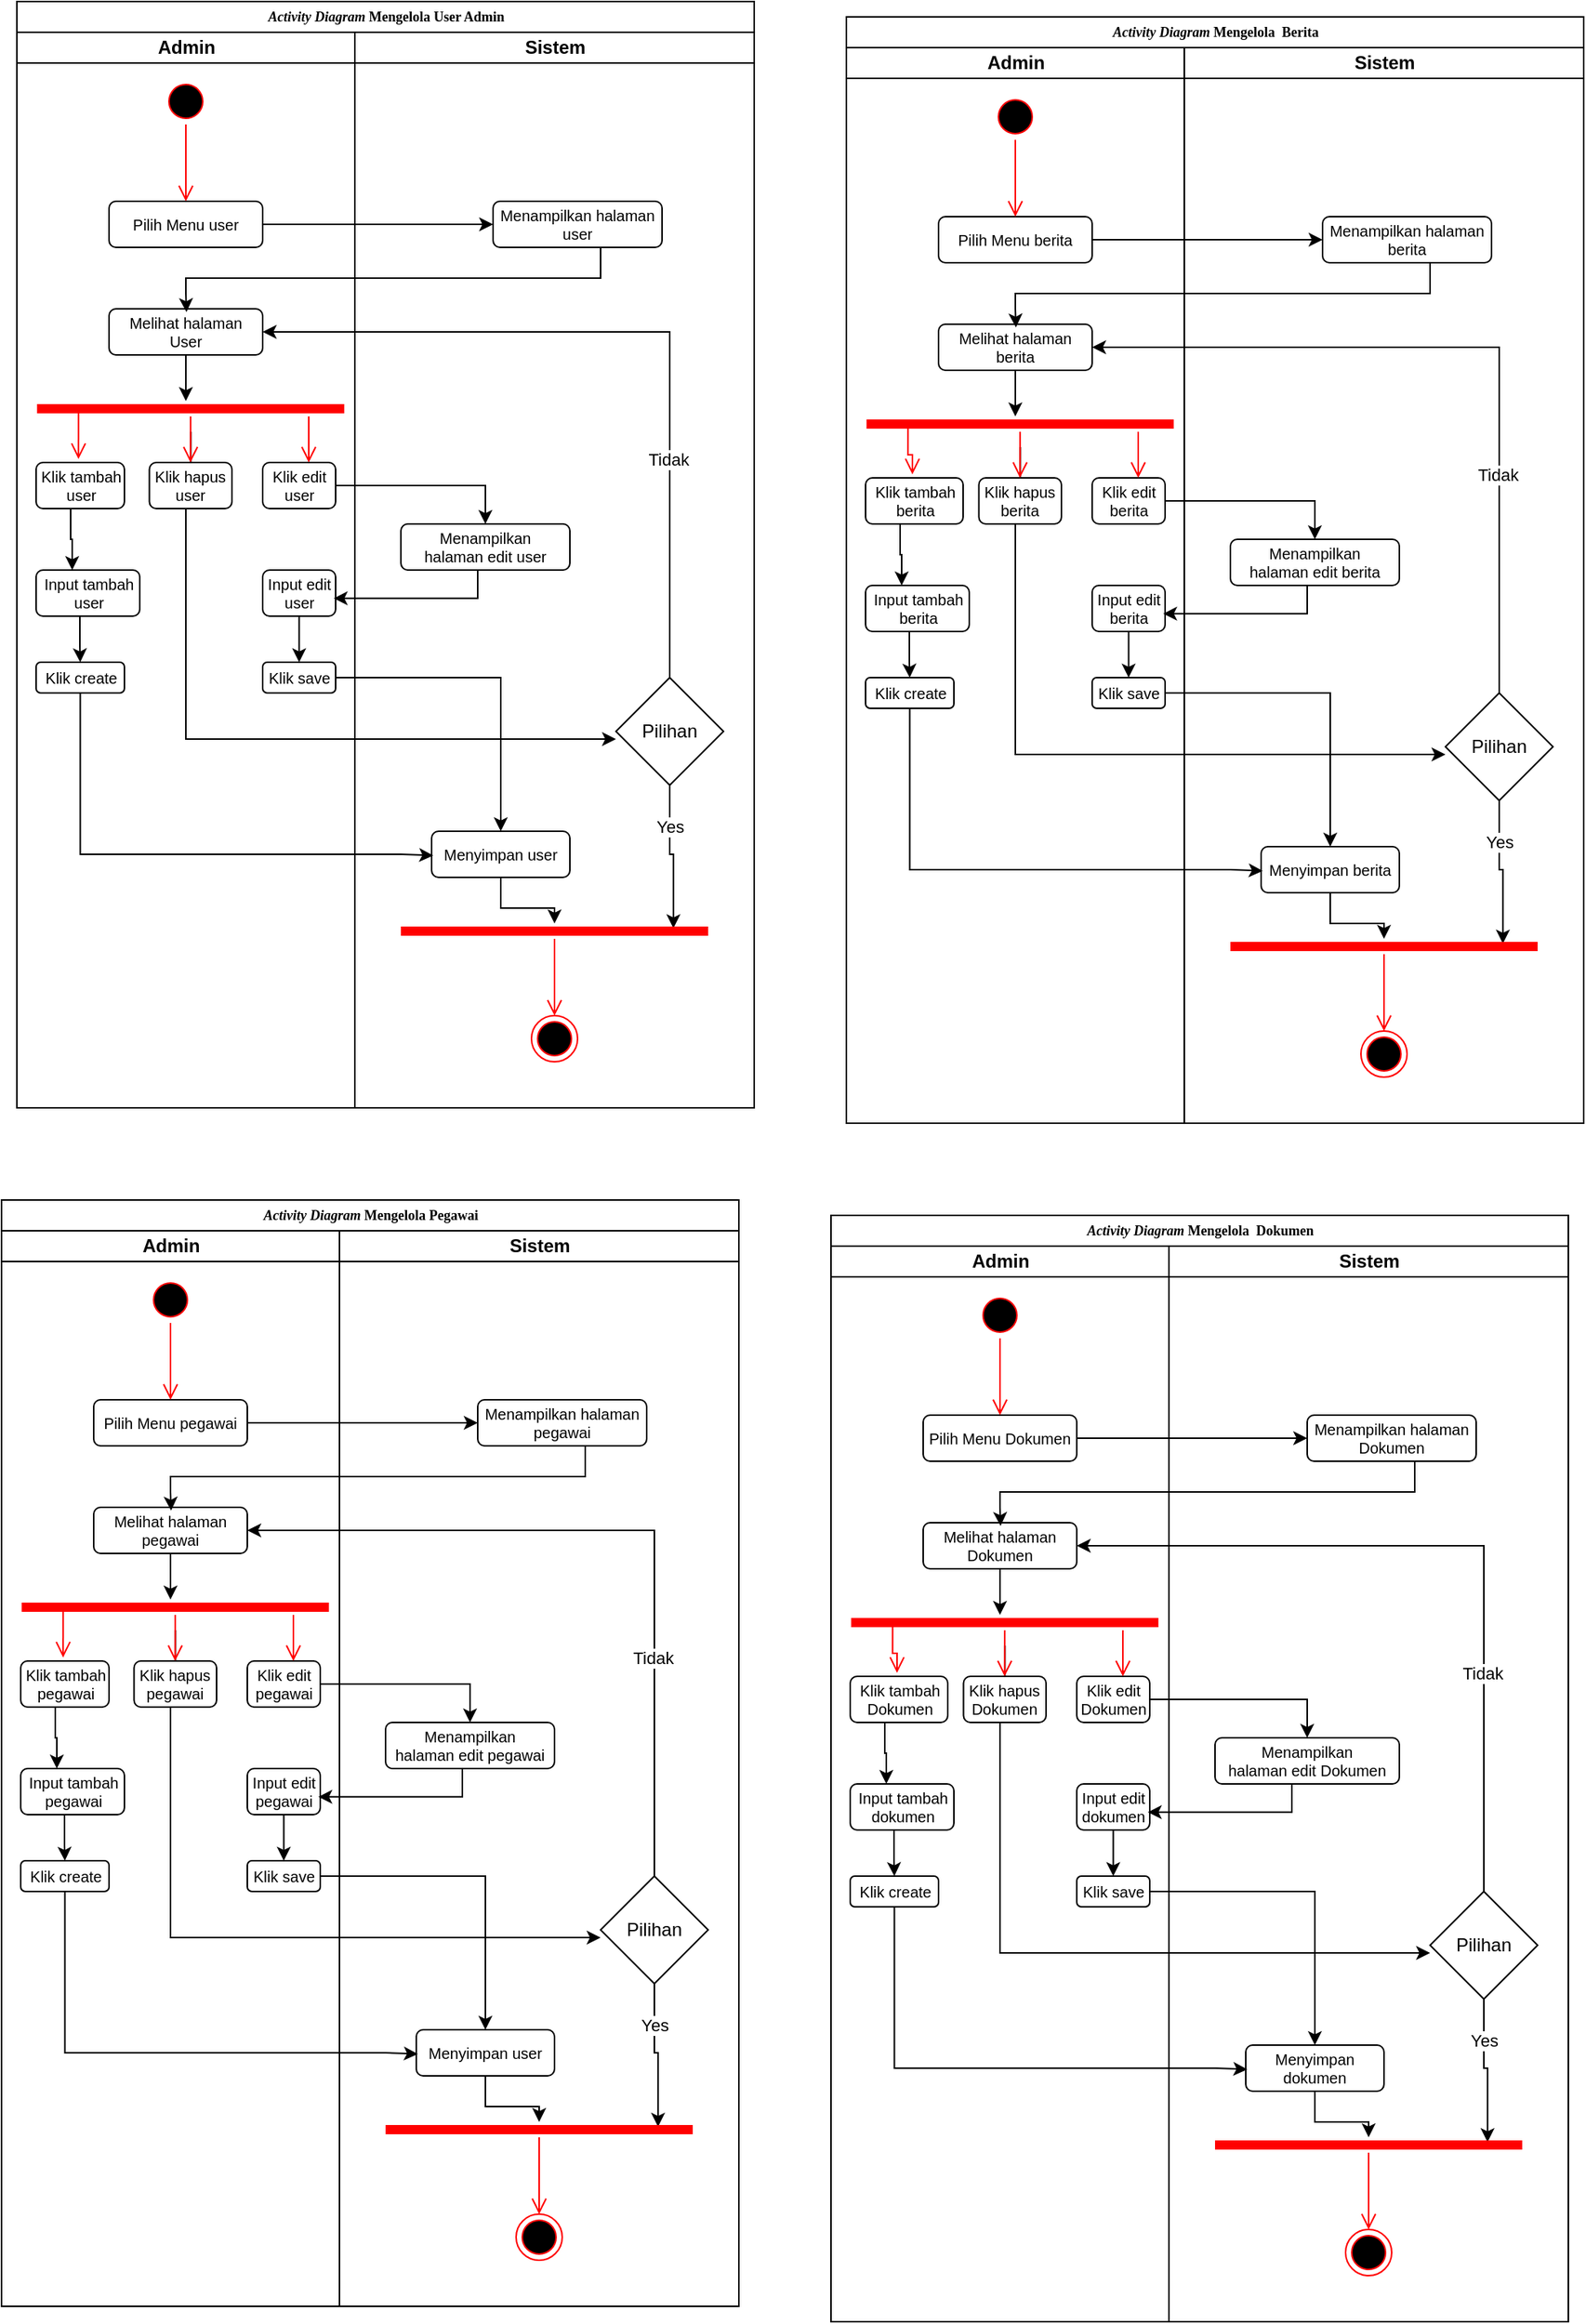 <mxfile version="24.8.6">
  <diagram name="Page-1" id="74e2e168-ea6b-b213-b513-2b3c1d86103e">
    <mxGraphModel dx="652" dy="333" grid="1" gridSize="10" guides="1" tooltips="1" connect="1" arrows="1" fold="1" page="1" pageScale="1" pageWidth="1100" pageHeight="850" background="none" math="0" shadow="0">
      <root>
        <mxCell id="0" />
        <mxCell id="1" parent="0" />
        <mxCell id="tzNbkEb7s-4a03CU0OmQ-1" value="&lt;font style=&quot;font-size: 9px;&quot;&gt;&lt;b style=&quot;mso-bidi-font-weight:normal&quot;&gt;&lt;i style=&quot;mso-bidi-font-style:normal&quot;&gt;&lt;span style=&quot;font-family: &amp;quot;Times New Roman&amp;quot;, serif;&quot;&gt;Activity Diagram &lt;/span&gt;&lt;/i&gt;&lt;span style=&quot;line-height: 150%; font-family: &amp;quot;Times New Roman&amp;quot;, serif;&quot;&gt;Mengelola User Admin&lt;/span&gt;&lt;/b&gt;&lt;/font&gt;" style="swimlane;html=1;childLayout=stackLayout;startSize=20;rounded=0;shadow=0;labelBackgroundColor=none;strokeWidth=1;fontFamily=Verdana;fontSize=8;align=center;" parent="1" vertex="1">
          <mxGeometry x="40" y="70" width="480" height="720" as="geometry" />
        </mxCell>
        <mxCell id="tzNbkEb7s-4a03CU0OmQ-2" value="Admin" style="swimlane;html=1;startSize=20;" parent="tzNbkEb7s-4a03CU0OmQ-1" vertex="1">
          <mxGeometry y="20" width="220" height="700" as="geometry" />
        </mxCell>
        <mxCell id="tzNbkEb7s-4a03CU0OmQ-5" value="&lt;font style=&quot;font-size: 10px;&quot;&gt;Pilih Menu user&lt;/font&gt;" style="rounded=1;whiteSpace=wrap;html=1;fontSize=10;" parent="tzNbkEb7s-4a03CU0OmQ-2" vertex="1">
          <mxGeometry x="60" y="110" width="100" height="30" as="geometry" />
        </mxCell>
        <mxCell id="j7Imx5QuWKuZkJdwB4s6-10" style="edgeStyle=orthogonalEdgeStyle;rounded=0;orthogonalLoop=1;jettySize=auto;html=1;" edge="1" parent="tzNbkEb7s-4a03CU0OmQ-2" source="tzNbkEb7s-4a03CU0OmQ-6">
          <mxGeometry relative="1" as="geometry">
            <mxPoint x="110" y="240" as="targetPoint" />
          </mxGeometry>
        </mxCell>
        <mxCell id="tzNbkEb7s-4a03CU0OmQ-6" value="&lt;div style=&quot;font-size: 10px;&quot;&gt;&lt;font style=&quot;font-size: 10px;&quot;&gt;Melihat halaman&lt;/font&gt;&lt;/div&gt;&lt;div style=&quot;font-size: 10px;&quot;&gt;&lt;font style=&quot;font-size: 10px;&quot;&gt;User&lt;/font&gt;&lt;/div&gt;" style="rounded=1;whiteSpace=wrap;html=1;fontSize=10;" parent="tzNbkEb7s-4a03CU0OmQ-2" vertex="1">
          <mxGeometry x="60" y="180" width="100" height="30" as="geometry" />
        </mxCell>
        <mxCell id="tzNbkEb7s-4a03CU0OmQ-8" style="edgeStyle=orthogonalEdgeStyle;rounded=0;orthogonalLoop=1;jettySize=auto;html=1;" parent="tzNbkEb7s-4a03CU0OmQ-2" source="tzNbkEb7s-4a03CU0OmQ-9" target="tzNbkEb7s-4a03CU0OmQ-13" edge="1">
          <mxGeometry relative="1" as="geometry">
            <Array as="points">
              <mxPoint x="35" y="330" />
              <mxPoint x="36" y="330" />
            </Array>
          </mxGeometry>
        </mxCell>
        <mxCell id="tzNbkEb7s-4a03CU0OmQ-9" value="&lt;div style=&quot;font-size: 10px;&quot;&gt;&lt;font style=&quot;font-size: 10px;&quot;&gt;Klik tambah&lt;/font&gt;&lt;/div&gt;&lt;div style=&quot;font-size: 10px;&quot;&gt;user&lt;font style=&quot;font-size: 10px;&quot;&gt;&lt;br style=&quot;font-size: 10px;&quot;&gt;&lt;/font&gt;&lt;/div&gt;" style="rounded=1;whiteSpace=wrap;html=1;fontSize=10;" parent="tzNbkEb7s-4a03CU0OmQ-2" vertex="1">
          <mxGeometry x="12.5" y="280" width="57.5" height="30" as="geometry" />
        </mxCell>
        <mxCell id="j7Imx5QuWKuZkJdwB4s6-5" style="edgeStyle=orthogonalEdgeStyle;rounded=0;orthogonalLoop=1;jettySize=auto;html=1;" edge="1" parent="tzNbkEb7s-4a03CU0OmQ-2" source="tzNbkEb7s-4a03CU0OmQ-10">
          <mxGeometry relative="1" as="geometry">
            <mxPoint x="113.125" y="290" as="targetPoint" />
          </mxGeometry>
        </mxCell>
        <mxCell id="tzNbkEb7s-4a03CU0OmQ-10" value="&lt;div style=&quot;font-size: 10px;&quot;&gt;&lt;font style=&quot;font-size: 10px;&quot;&gt;Klik hapus&lt;/font&gt;&lt;/div&gt;&lt;div style=&quot;font-size: 10px;&quot;&gt;&lt;font style=&quot;font-size: 10px;&quot;&gt;user&lt;br style=&quot;font-size: 10px;&quot;&gt;&lt;/font&gt;&lt;/div&gt;" style="rounded=1;whiteSpace=wrap;html=1;fontSize=10;" parent="tzNbkEb7s-4a03CU0OmQ-2" vertex="1">
          <mxGeometry x="86.25" y="280" width="53.75" height="30" as="geometry" />
        </mxCell>
        <mxCell id="tzNbkEb7s-4a03CU0OmQ-11" value="&lt;div style=&quot;font-size: 10px;&quot;&gt;&lt;font style=&quot;font-size: 10px;&quot;&gt;Klik edit&lt;/font&gt;&lt;/div&gt;&lt;div style=&quot;font-size: 10px;&quot;&gt;user&lt;font style=&quot;font-size: 10px;&quot;&gt;&lt;br style=&quot;font-size: 10px;&quot;&gt;&lt;/font&gt;&lt;/div&gt;" style="rounded=1;whiteSpace=wrap;html=1;fontSize=10;" parent="tzNbkEb7s-4a03CU0OmQ-2" vertex="1">
          <mxGeometry x="160" y="280" width="47.5" height="30" as="geometry" />
        </mxCell>
        <mxCell id="tzNbkEb7s-4a03CU0OmQ-12" style="edgeStyle=orthogonalEdgeStyle;rounded=0;orthogonalLoop=1;jettySize=auto;html=1;entryX=0.5;entryY=0;entryDx=0;entryDy=0;" parent="tzNbkEb7s-4a03CU0OmQ-2" source="tzNbkEb7s-4a03CU0OmQ-13" target="tzNbkEb7s-4a03CU0OmQ-19" edge="1">
          <mxGeometry relative="1" as="geometry">
            <Array as="points">
              <mxPoint x="41" y="400" />
              <mxPoint x="41" y="400" />
            </Array>
          </mxGeometry>
        </mxCell>
        <mxCell id="tzNbkEb7s-4a03CU0OmQ-13" value="&lt;div style=&quot;font-size: 10px;&quot;&gt;&lt;font style=&quot;font-size: 10px;&quot;&gt;Input tambah&lt;/font&gt;&lt;/div&gt;&lt;div style=&quot;font-size: 10px;&quot;&gt;&lt;font style=&quot;font-size: 10px;&quot;&gt;user&lt;br style=&quot;font-size: 10px;&quot;&gt;&lt;/font&gt;&lt;/div&gt;" style="rounded=1;whiteSpace=wrap;html=1;fontSize=10;" parent="tzNbkEb7s-4a03CU0OmQ-2" vertex="1">
          <mxGeometry x="12.5" y="350" width="67.5" height="30" as="geometry" />
        </mxCell>
        <mxCell id="tzNbkEb7s-4a03CU0OmQ-14" style="edgeStyle=orthogonalEdgeStyle;rounded=0;orthogonalLoop=1;jettySize=auto;html=1;entryX=0.5;entryY=0;entryDx=0;entryDy=0;fontSize=10;" parent="tzNbkEb7s-4a03CU0OmQ-2" source="tzNbkEb7s-4a03CU0OmQ-15" target="tzNbkEb7s-4a03CU0OmQ-20" edge="1">
          <mxGeometry relative="1" as="geometry" />
        </mxCell>
        <mxCell id="tzNbkEb7s-4a03CU0OmQ-15" value="&lt;div style=&quot;font-size: 10px;&quot;&gt;&lt;font style=&quot;font-size: 10px;&quot;&gt;Input edit&lt;/font&gt;&lt;/div&gt;&lt;div style=&quot;font-size: 10px;&quot;&gt;user&lt;font style=&quot;font-size: 10px;&quot;&gt;&lt;br style=&quot;font-size: 10px;&quot;&gt;&lt;/font&gt;&lt;/div&gt;" style="rounded=1;whiteSpace=wrap;html=1;fontSize=10;" parent="tzNbkEb7s-4a03CU0OmQ-2" vertex="1">
          <mxGeometry x="160" y="350" width="47.5" height="30" as="geometry" />
        </mxCell>
        <mxCell id="tzNbkEb7s-4a03CU0OmQ-19" value="Klik create" style="rounded=1;whiteSpace=wrap;html=1;fontSize=10;" parent="tzNbkEb7s-4a03CU0OmQ-2" vertex="1">
          <mxGeometry x="12.5" y="410" width="57.5" height="20" as="geometry" />
        </mxCell>
        <mxCell id="tzNbkEb7s-4a03CU0OmQ-20" value="Klik save" style="rounded=1;whiteSpace=wrap;html=1;fontSize=10;" parent="tzNbkEb7s-4a03CU0OmQ-2" vertex="1">
          <mxGeometry x="160" y="410" width="47.5" height="20" as="geometry" />
        </mxCell>
        <mxCell id="j7Imx5QuWKuZkJdwB4s6-1" value="" style="ellipse;html=1;shape=startState;fillColor=#000000;strokeColor=#ff0000;" vertex="1" parent="tzNbkEb7s-4a03CU0OmQ-2">
          <mxGeometry x="95" y="30" width="30" height="30" as="geometry" />
        </mxCell>
        <mxCell id="j7Imx5QuWKuZkJdwB4s6-2" value="" style="edgeStyle=orthogonalEdgeStyle;html=1;verticalAlign=bottom;endArrow=open;endSize=8;strokeColor=#ff0000;rounded=0;" edge="1" source="j7Imx5QuWKuZkJdwB4s6-1" parent="tzNbkEb7s-4a03CU0OmQ-2">
          <mxGeometry relative="1" as="geometry">
            <mxPoint x="110" y="110" as="targetPoint" />
          </mxGeometry>
        </mxCell>
        <mxCell id="j7Imx5QuWKuZkJdwB4s6-3" value="" style="shape=line;html=1;strokeWidth=6;strokeColor=#ff0000;" vertex="1" parent="tzNbkEb7s-4a03CU0OmQ-2">
          <mxGeometry x="13.13" y="240" width="200" height="10" as="geometry" />
        </mxCell>
        <mxCell id="j7Imx5QuWKuZkJdwB4s6-4" value="" style="edgeStyle=orthogonalEdgeStyle;html=1;verticalAlign=bottom;endArrow=open;endSize=8;strokeColor=#ff0000;rounded=0;" edge="1" source="j7Imx5QuWKuZkJdwB4s6-3" parent="tzNbkEb7s-4a03CU0OmQ-2">
          <mxGeometry relative="1" as="geometry">
            <mxPoint x="113" y="280" as="targetPoint" />
          </mxGeometry>
        </mxCell>
        <mxCell id="j7Imx5QuWKuZkJdwB4s6-7" value="" style="edgeStyle=orthogonalEdgeStyle;html=1;verticalAlign=bottom;endArrow=open;endSize=8;strokeColor=#ff0000;rounded=0;" edge="1" parent="tzNbkEb7s-4a03CU0OmQ-2">
          <mxGeometry relative="1" as="geometry">
            <mxPoint x="190" y="280" as="targetPoint" />
            <mxPoint x="190" y="250" as="sourcePoint" />
          </mxGeometry>
        </mxCell>
        <mxCell id="j7Imx5QuWKuZkJdwB4s6-8" value="" style="edgeStyle=orthogonalEdgeStyle;html=1;verticalAlign=bottom;endArrow=open;endSize=8;strokeColor=#ff0000;rounded=0;exitX=0.135;exitY=0.722;exitDx=0;exitDy=0;exitPerimeter=0;entryX=0.48;entryY=-0.077;entryDx=0;entryDy=0;entryPerimeter=0;" edge="1" parent="tzNbkEb7s-4a03CU0OmQ-2" source="j7Imx5QuWKuZkJdwB4s6-3" target="tzNbkEb7s-4a03CU0OmQ-9">
          <mxGeometry relative="1" as="geometry">
            <mxPoint x="133" y="300" as="targetPoint" />
            <mxPoint x="133" y="270" as="sourcePoint" />
          </mxGeometry>
        </mxCell>
        <mxCell id="tzNbkEb7s-4a03CU0OmQ-21" value="Sistem" style="swimlane;html=1;startSize=20;" parent="tzNbkEb7s-4a03CU0OmQ-1" vertex="1">
          <mxGeometry x="220" y="20" width="260" height="700" as="geometry" />
        </mxCell>
        <mxCell id="tzNbkEb7s-4a03CU0OmQ-22" value="&lt;font style=&quot;font-size: 10px;&quot;&gt;Menampilkan halaman user&lt;/font&gt;" style="rounded=1;whiteSpace=wrap;html=1;fontSize=10;" parent="tzNbkEb7s-4a03CU0OmQ-21" vertex="1">
          <mxGeometry x="90" y="110" width="110" height="30" as="geometry" />
        </mxCell>
        <mxCell id="j7Imx5QuWKuZkJdwB4s6-15" style="edgeStyle=orthogonalEdgeStyle;rounded=0;orthogonalLoop=1;jettySize=auto;html=1;" edge="1" parent="tzNbkEb7s-4a03CU0OmQ-21" source="tzNbkEb7s-4a03CU0OmQ-25" target="j7Imx5QuWKuZkJdwB4s6-12">
          <mxGeometry relative="1" as="geometry" />
        </mxCell>
        <mxCell id="tzNbkEb7s-4a03CU0OmQ-25" value="&lt;font style=&quot;font-size: 10px;&quot;&gt;Menyimpan user&lt;/font&gt;" style="rounded=1;whiteSpace=wrap;html=1;fontSize=10;" parent="tzNbkEb7s-4a03CU0OmQ-21" vertex="1">
          <mxGeometry x="50" y="520" width="90" height="30" as="geometry" />
        </mxCell>
        <mxCell id="tzNbkEb7s-4a03CU0OmQ-26" value="&lt;div style=&quot;font-size: 10px;&quot;&gt;Menampilkan&lt;/div&gt;&lt;div style=&quot;font-size: 10px;&quot;&gt;halaman edit user&lt;br style=&quot;font-size: 10px;&quot;&gt;&lt;/div&gt;" style="rounded=1;whiteSpace=wrap;html=1;fontSize=10;" parent="tzNbkEb7s-4a03CU0OmQ-21" vertex="1">
          <mxGeometry x="30" y="320" width="110" height="30" as="geometry" />
        </mxCell>
        <mxCell id="tzNbkEb7s-4a03CU0OmQ-27" style="edgeStyle=orthogonalEdgeStyle;rounded=0;orthogonalLoop=1;jettySize=auto;html=1;entryX=0.887;entryY=0.31;entryDx=0;entryDy=0;entryPerimeter=0;" parent="tzNbkEb7s-4a03CU0OmQ-21" source="tzNbkEb7s-4a03CU0OmQ-29" target="j7Imx5QuWKuZkJdwB4s6-12" edge="1">
          <mxGeometry relative="1" as="geometry">
            <mxPoint x="204" y="570" as="targetPoint" />
          </mxGeometry>
        </mxCell>
        <mxCell id="tzNbkEb7s-4a03CU0OmQ-28" value="Yes" style="edgeLabel;html=1;align=center;verticalAlign=middle;resizable=0;points=[];" parent="tzNbkEb7s-4a03CU0OmQ-27" vertex="1" connectable="0">
          <mxGeometry x="-0.446" relative="1" as="geometry">
            <mxPoint as="offset" />
          </mxGeometry>
        </mxCell>
        <mxCell id="tzNbkEb7s-4a03CU0OmQ-29" value="Pilihan" style="rhombus;whiteSpace=wrap;html=1;" parent="tzNbkEb7s-4a03CU0OmQ-21" vertex="1">
          <mxGeometry x="170" y="420" width="70" height="70" as="geometry" />
        </mxCell>
        <mxCell id="j7Imx5QuWKuZkJdwB4s6-12" value="" style="shape=line;html=1;strokeWidth=6;strokeColor=#ff0000;" vertex="1" parent="tzNbkEb7s-4a03CU0OmQ-21">
          <mxGeometry x="30" y="580" width="200" height="10" as="geometry" />
        </mxCell>
        <mxCell id="j7Imx5QuWKuZkJdwB4s6-13" value="" style="edgeStyle=orthogonalEdgeStyle;html=1;verticalAlign=bottom;endArrow=open;endSize=8;strokeColor=#ff0000;rounded=0;" edge="1" source="j7Imx5QuWKuZkJdwB4s6-12" parent="tzNbkEb7s-4a03CU0OmQ-21">
          <mxGeometry relative="1" as="geometry">
            <mxPoint x="130" y="640" as="targetPoint" />
          </mxGeometry>
        </mxCell>
        <mxCell id="j7Imx5QuWKuZkJdwB4s6-14" value="" style="ellipse;html=1;shape=endState;fillColor=#000000;strokeColor=#ff0000;" vertex="1" parent="tzNbkEb7s-4a03CU0OmQ-21">
          <mxGeometry x="115" y="640" width="30" height="30" as="geometry" />
        </mxCell>
        <mxCell id="tzNbkEb7s-4a03CU0OmQ-32" style="edgeStyle=orthogonalEdgeStyle;rounded=0;orthogonalLoop=1;jettySize=auto;html=1;entryX=0;entryY=0.5;entryDx=0;entryDy=0;" parent="tzNbkEb7s-4a03CU0OmQ-1" source="tzNbkEb7s-4a03CU0OmQ-5" target="tzNbkEb7s-4a03CU0OmQ-22" edge="1">
          <mxGeometry relative="1" as="geometry" />
        </mxCell>
        <mxCell id="tzNbkEb7s-4a03CU0OmQ-33" style="edgeStyle=orthogonalEdgeStyle;rounded=0;orthogonalLoop=1;jettySize=auto;html=1;entryX=0.504;entryY=0.071;entryDx=0;entryDy=0;entryPerimeter=0;" parent="tzNbkEb7s-4a03CU0OmQ-1" source="tzNbkEb7s-4a03CU0OmQ-22" target="tzNbkEb7s-4a03CU0OmQ-6" edge="1">
          <mxGeometry relative="1" as="geometry">
            <Array as="points">
              <mxPoint x="380" y="180" />
              <mxPoint x="110" y="180" />
              <mxPoint x="110" y="190" />
              <mxPoint x="110" y="190" />
            </Array>
          </mxGeometry>
        </mxCell>
        <mxCell id="tzNbkEb7s-4a03CU0OmQ-34" style="edgeStyle=orthogonalEdgeStyle;rounded=0;orthogonalLoop=1;jettySize=auto;html=1;entryX=0.011;entryY=0.526;entryDx=0;entryDy=0;entryPerimeter=0;" parent="tzNbkEb7s-4a03CU0OmQ-1" source="tzNbkEb7s-4a03CU0OmQ-19" target="tzNbkEb7s-4a03CU0OmQ-25" edge="1">
          <mxGeometry relative="1" as="geometry">
            <Array as="points">
              <mxPoint x="41" y="555" />
              <mxPoint x="250" y="555" />
            </Array>
          </mxGeometry>
        </mxCell>
        <mxCell id="tzNbkEb7s-4a03CU0OmQ-35" style="edgeStyle=orthogonalEdgeStyle;rounded=0;orthogonalLoop=1;jettySize=auto;html=1;entryX=0.5;entryY=0;entryDx=0;entryDy=0;" parent="tzNbkEb7s-4a03CU0OmQ-1" source="tzNbkEb7s-4a03CU0OmQ-11" target="tzNbkEb7s-4a03CU0OmQ-26" edge="1">
          <mxGeometry relative="1" as="geometry">
            <mxPoint x="380" y="315" as="targetPoint" />
          </mxGeometry>
        </mxCell>
        <mxCell id="tzNbkEb7s-4a03CU0OmQ-36" style="edgeStyle=orthogonalEdgeStyle;rounded=0;orthogonalLoop=1;jettySize=auto;html=1;entryX=0.973;entryY=0.613;entryDx=0;entryDy=0;entryPerimeter=0;" parent="tzNbkEb7s-4a03CU0OmQ-1" source="tzNbkEb7s-4a03CU0OmQ-26" target="tzNbkEb7s-4a03CU0OmQ-15" edge="1">
          <mxGeometry relative="1" as="geometry">
            <Array as="points">
              <mxPoint x="300" y="388" />
            </Array>
          </mxGeometry>
        </mxCell>
        <mxCell id="tzNbkEb7s-4a03CU0OmQ-38" style="edgeStyle=orthogonalEdgeStyle;rounded=0;orthogonalLoop=1;jettySize=auto;html=1;" parent="tzNbkEb7s-4a03CU0OmQ-1" source="tzNbkEb7s-4a03CU0OmQ-10" edge="1">
          <mxGeometry relative="1" as="geometry">
            <mxPoint x="390" y="480" as="targetPoint" />
            <Array as="points">
              <mxPoint x="110" y="480" />
            </Array>
          </mxGeometry>
        </mxCell>
        <mxCell id="tzNbkEb7s-4a03CU0OmQ-39" style="edgeStyle=orthogonalEdgeStyle;rounded=0;orthogonalLoop=1;jettySize=auto;html=1;entryX=1;entryY=0.5;entryDx=0;entryDy=0;" parent="tzNbkEb7s-4a03CU0OmQ-1" source="tzNbkEb7s-4a03CU0OmQ-29" target="tzNbkEb7s-4a03CU0OmQ-6" edge="1">
          <mxGeometry relative="1" as="geometry">
            <Array as="points">
              <mxPoint x="425" y="215" />
            </Array>
          </mxGeometry>
        </mxCell>
        <mxCell id="tzNbkEb7s-4a03CU0OmQ-40" value="Tidak" style="edgeLabel;html=1;align=center;verticalAlign=middle;resizable=0;points=[];" parent="tzNbkEb7s-4a03CU0OmQ-39" vertex="1" connectable="0">
          <mxGeometry x="-0.421" y="1" relative="1" as="geometry">
            <mxPoint as="offset" />
          </mxGeometry>
        </mxCell>
        <mxCell id="j7Imx5QuWKuZkJdwB4s6-11" style="edgeStyle=orthogonalEdgeStyle;rounded=0;orthogonalLoop=1;jettySize=auto;html=1;entryX=0.5;entryY=0;entryDx=0;entryDy=0;" edge="1" parent="tzNbkEb7s-4a03CU0OmQ-1" source="tzNbkEb7s-4a03CU0OmQ-20" target="tzNbkEb7s-4a03CU0OmQ-25">
          <mxGeometry relative="1" as="geometry" />
        </mxCell>
        <mxCell id="j7Imx5QuWKuZkJdwB4s6-16" value="&lt;font style=&quot;font-size: 9px;&quot;&gt;&lt;b style=&quot;mso-bidi-font-weight:normal&quot;&gt;&lt;i style=&quot;mso-bidi-font-style:normal&quot;&gt;&lt;span style=&quot;font-family: &amp;quot;Times New Roman&amp;quot;, serif;&quot;&gt;Activity Diagram &lt;/span&gt;&lt;/i&gt;&lt;span style=&quot;line-height: 150%; font-family: &amp;quot;Times New Roman&amp;quot;, serif;&quot;&gt;Mengelola&amp;nbsp; Berita&lt;/span&gt;&lt;/b&gt;&lt;/font&gt;" style="swimlane;html=1;childLayout=stackLayout;startSize=20;rounded=0;shadow=0;labelBackgroundColor=none;strokeWidth=1;fontFamily=Verdana;fontSize=8;align=center;" vertex="1" parent="1">
          <mxGeometry x="580" y="80" width="480" height="720" as="geometry" />
        </mxCell>
        <mxCell id="j7Imx5QuWKuZkJdwB4s6-17" value="Admin" style="swimlane;html=1;startSize=20;" vertex="1" parent="j7Imx5QuWKuZkJdwB4s6-16">
          <mxGeometry y="20" width="220" height="700" as="geometry" />
        </mxCell>
        <mxCell id="j7Imx5QuWKuZkJdwB4s6-18" value="&lt;font style=&quot;font-size: 10px;&quot;&gt;Pilih Menu berita&lt;/font&gt;" style="rounded=1;whiteSpace=wrap;html=1;fontSize=10;" vertex="1" parent="j7Imx5QuWKuZkJdwB4s6-17">
          <mxGeometry x="60" y="110" width="100" height="30" as="geometry" />
        </mxCell>
        <mxCell id="j7Imx5QuWKuZkJdwB4s6-19" style="edgeStyle=orthogonalEdgeStyle;rounded=0;orthogonalLoop=1;jettySize=auto;html=1;" edge="1" parent="j7Imx5QuWKuZkJdwB4s6-17" source="j7Imx5QuWKuZkJdwB4s6-20">
          <mxGeometry relative="1" as="geometry">
            <mxPoint x="110" y="240" as="targetPoint" />
          </mxGeometry>
        </mxCell>
        <mxCell id="j7Imx5QuWKuZkJdwB4s6-20" value="&lt;div style=&quot;font-size: 10px;&quot;&gt;&lt;font style=&quot;font-size: 10px;&quot;&gt;Melihat halaman&lt;/font&gt;&lt;/div&gt;&lt;div style=&quot;font-size: 10px;&quot;&gt;berita&lt;/div&gt;" style="rounded=1;whiteSpace=wrap;html=1;fontSize=10;" vertex="1" parent="j7Imx5QuWKuZkJdwB4s6-17">
          <mxGeometry x="60" y="180" width="100" height="30" as="geometry" />
        </mxCell>
        <mxCell id="j7Imx5QuWKuZkJdwB4s6-21" style="edgeStyle=orthogonalEdgeStyle;rounded=0;orthogonalLoop=1;jettySize=auto;html=1;" edge="1" parent="j7Imx5QuWKuZkJdwB4s6-17" source="j7Imx5QuWKuZkJdwB4s6-22" target="j7Imx5QuWKuZkJdwB4s6-27">
          <mxGeometry relative="1" as="geometry">
            <Array as="points">
              <mxPoint x="35" y="330" />
              <mxPoint x="36" y="330" />
            </Array>
          </mxGeometry>
        </mxCell>
        <mxCell id="j7Imx5QuWKuZkJdwB4s6-22" value="&lt;div style=&quot;font-size: 10px;&quot;&gt;&lt;font style=&quot;font-size: 10px;&quot;&gt;Klik tambah&lt;/font&gt;&lt;/div&gt;&lt;div style=&quot;font-size: 10px;&quot;&gt;berita&lt;font style=&quot;font-size: 10px;&quot;&gt;&lt;br style=&quot;font-size: 10px;&quot;&gt;&lt;/font&gt;&lt;/div&gt;" style="rounded=1;whiteSpace=wrap;html=1;fontSize=10;" vertex="1" parent="j7Imx5QuWKuZkJdwB4s6-17">
          <mxGeometry x="12.5" y="280" width="63.5" height="30" as="geometry" />
        </mxCell>
        <mxCell id="j7Imx5QuWKuZkJdwB4s6-23" style="edgeStyle=orthogonalEdgeStyle;rounded=0;orthogonalLoop=1;jettySize=auto;html=1;" edge="1" parent="j7Imx5QuWKuZkJdwB4s6-17" source="j7Imx5QuWKuZkJdwB4s6-24">
          <mxGeometry relative="1" as="geometry">
            <mxPoint x="113.125" y="290" as="targetPoint" />
          </mxGeometry>
        </mxCell>
        <mxCell id="j7Imx5QuWKuZkJdwB4s6-24" value="&lt;div style=&quot;font-size: 10px;&quot;&gt;&lt;font style=&quot;font-size: 10px;&quot;&gt;Klik hapus&lt;/font&gt;&lt;/div&gt;&lt;div style=&quot;font-size: 10px;&quot;&gt;&lt;font style=&quot;font-size: 10px;&quot;&gt;berita&lt;br style=&quot;font-size: 10px;&quot;&gt;&lt;/font&gt;&lt;/div&gt;" style="rounded=1;whiteSpace=wrap;html=1;fontSize=10;" vertex="1" parent="j7Imx5QuWKuZkJdwB4s6-17">
          <mxGeometry x="86.25" y="280" width="53.75" height="30" as="geometry" />
        </mxCell>
        <mxCell id="j7Imx5QuWKuZkJdwB4s6-25" value="&lt;div style=&quot;font-size: 10px;&quot;&gt;&lt;font style=&quot;font-size: 10px;&quot;&gt;Klik edit&lt;/font&gt;&lt;/div&gt;&lt;div style=&quot;font-size: 10px;&quot;&gt;berita&lt;font style=&quot;font-size: 10px;&quot;&gt;&lt;br style=&quot;font-size: 10px;&quot;&gt;&lt;/font&gt;&lt;/div&gt;" style="rounded=1;whiteSpace=wrap;html=1;fontSize=10;" vertex="1" parent="j7Imx5QuWKuZkJdwB4s6-17">
          <mxGeometry x="160" y="280" width="47.5" height="30" as="geometry" />
        </mxCell>
        <mxCell id="j7Imx5QuWKuZkJdwB4s6-26" style="edgeStyle=orthogonalEdgeStyle;rounded=0;orthogonalLoop=1;jettySize=auto;html=1;entryX=0.5;entryY=0;entryDx=0;entryDy=0;" edge="1" parent="j7Imx5QuWKuZkJdwB4s6-17" source="j7Imx5QuWKuZkJdwB4s6-27" target="j7Imx5QuWKuZkJdwB4s6-30">
          <mxGeometry relative="1" as="geometry">
            <Array as="points">
              <mxPoint x="41" y="400" />
              <mxPoint x="41" y="400" />
            </Array>
          </mxGeometry>
        </mxCell>
        <mxCell id="j7Imx5QuWKuZkJdwB4s6-27" value="&lt;div style=&quot;font-size: 10px;&quot;&gt;&lt;font style=&quot;font-size: 10px;&quot;&gt;Input tambah&lt;/font&gt;&lt;/div&gt;&lt;div style=&quot;font-size: 10px;&quot;&gt;&lt;font style=&quot;font-size: 10px;&quot;&gt;berita&lt;br style=&quot;font-size: 10px;&quot;&gt;&lt;/font&gt;&lt;/div&gt;" style="rounded=1;whiteSpace=wrap;html=1;fontSize=10;" vertex="1" parent="j7Imx5QuWKuZkJdwB4s6-17">
          <mxGeometry x="12.5" y="350" width="67.5" height="30" as="geometry" />
        </mxCell>
        <mxCell id="j7Imx5QuWKuZkJdwB4s6-28" style="edgeStyle=orthogonalEdgeStyle;rounded=0;orthogonalLoop=1;jettySize=auto;html=1;entryX=0.5;entryY=0;entryDx=0;entryDy=0;fontSize=10;" edge="1" parent="j7Imx5QuWKuZkJdwB4s6-17" source="j7Imx5QuWKuZkJdwB4s6-29" target="j7Imx5QuWKuZkJdwB4s6-31">
          <mxGeometry relative="1" as="geometry" />
        </mxCell>
        <mxCell id="j7Imx5QuWKuZkJdwB4s6-29" value="&lt;div style=&quot;font-size: 10px;&quot;&gt;&lt;font style=&quot;font-size: 10px;&quot;&gt;Input edit&lt;/font&gt;&lt;/div&gt;&lt;div style=&quot;font-size: 10px;&quot;&gt;berita&lt;font style=&quot;font-size: 10px;&quot;&gt;&lt;br style=&quot;font-size: 10px;&quot;&gt;&lt;/font&gt;&lt;/div&gt;" style="rounded=1;whiteSpace=wrap;html=1;fontSize=10;" vertex="1" parent="j7Imx5QuWKuZkJdwB4s6-17">
          <mxGeometry x="160" y="350" width="47.5" height="30" as="geometry" />
        </mxCell>
        <mxCell id="j7Imx5QuWKuZkJdwB4s6-30" value="Klik create" style="rounded=1;whiteSpace=wrap;html=1;fontSize=10;" vertex="1" parent="j7Imx5QuWKuZkJdwB4s6-17">
          <mxGeometry x="12.5" y="410" width="57.5" height="20" as="geometry" />
        </mxCell>
        <mxCell id="j7Imx5QuWKuZkJdwB4s6-31" value="Klik save" style="rounded=1;whiteSpace=wrap;html=1;fontSize=10;" vertex="1" parent="j7Imx5QuWKuZkJdwB4s6-17">
          <mxGeometry x="160" y="410" width="47.5" height="20" as="geometry" />
        </mxCell>
        <mxCell id="j7Imx5QuWKuZkJdwB4s6-32" value="" style="ellipse;html=1;shape=startState;fillColor=#000000;strokeColor=#ff0000;" vertex="1" parent="j7Imx5QuWKuZkJdwB4s6-17">
          <mxGeometry x="95" y="30" width="30" height="30" as="geometry" />
        </mxCell>
        <mxCell id="j7Imx5QuWKuZkJdwB4s6-33" value="" style="edgeStyle=orthogonalEdgeStyle;html=1;verticalAlign=bottom;endArrow=open;endSize=8;strokeColor=#ff0000;rounded=0;" edge="1" parent="j7Imx5QuWKuZkJdwB4s6-17" source="j7Imx5QuWKuZkJdwB4s6-32">
          <mxGeometry relative="1" as="geometry">
            <mxPoint x="110" y="110" as="targetPoint" />
          </mxGeometry>
        </mxCell>
        <mxCell id="j7Imx5QuWKuZkJdwB4s6-34" value="" style="shape=line;html=1;strokeWidth=6;strokeColor=#ff0000;" vertex="1" parent="j7Imx5QuWKuZkJdwB4s6-17">
          <mxGeometry x="13.13" y="240" width="200" height="10" as="geometry" />
        </mxCell>
        <mxCell id="j7Imx5QuWKuZkJdwB4s6-35" value="" style="edgeStyle=orthogonalEdgeStyle;html=1;verticalAlign=bottom;endArrow=open;endSize=8;strokeColor=#ff0000;rounded=0;" edge="1" parent="j7Imx5QuWKuZkJdwB4s6-17" source="j7Imx5QuWKuZkJdwB4s6-34">
          <mxGeometry relative="1" as="geometry">
            <mxPoint x="113" y="280" as="targetPoint" />
          </mxGeometry>
        </mxCell>
        <mxCell id="j7Imx5QuWKuZkJdwB4s6-36" value="" style="edgeStyle=orthogonalEdgeStyle;html=1;verticalAlign=bottom;endArrow=open;endSize=8;strokeColor=#ff0000;rounded=0;" edge="1" parent="j7Imx5QuWKuZkJdwB4s6-17">
          <mxGeometry relative="1" as="geometry">
            <mxPoint x="190" y="280" as="targetPoint" />
            <mxPoint x="190" y="250" as="sourcePoint" />
          </mxGeometry>
        </mxCell>
        <mxCell id="j7Imx5QuWKuZkJdwB4s6-37" value="" style="edgeStyle=orthogonalEdgeStyle;html=1;verticalAlign=bottom;endArrow=open;endSize=8;strokeColor=#ff0000;rounded=0;exitX=0.135;exitY=0.722;exitDx=0;exitDy=0;exitPerimeter=0;entryX=0.48;entryY=-0.077;entryDx=0;entryDy=0;entryPerimeter=0;" edge="1" parent="j7Imx5QuWKuZkJdwB4s6-17" source="j7Imx5QuWKuZkJdwB4s6-34" target="j7Imx5QuWKuZkJdwB4s6-22">
          <mxGeometry relative="1" as="geometry">
            <mxPoint x="133" y="300" as="targetPoint" />
            <mxPoint x="133" y="270" as="sourcePoint" />
          </mxGeometry>
        </mxCell>
        <mxCell id="j7Imx5QuWKuZkJdwB4s6-38" value="Sistem" style="swimlane;html=1;startSize=20;" vertex="1" parent="j7Imx5QuWKuZkJdwB4s6-16">
          <mxGeometry x="220" y="20" width="260" height="700" as="geometry" />
        </mxCell>
        <mxCell id="j7Imx5QuWKuZkJdwB4s6-39" value="&lt;font style=&quot;font-size: 10px;&quot;&gt;Menampilkan halaman berita&lt;/font&gt;" style="rounded=1;whiteSpace=wrap;html=1;fontSize=10;" vertex="1" parent="j7Imx5QuWKuZkJdwB4s6-38">
          <mxGeometry x="90" y="110" width="110" height="30" as="geometry" />
        </mxCell>
        <mxCell id="j7Imx5QuWKuZkJdwB4s6-40" style="edgeStyle=orthogonalEdgeStyle;rounded=0;orthogonalLoop=1;jettySize=auto;html=1;" edge="1" parent="j7Imx5QuWKuZkJdwB4s6-38" source="j7Imx5QuWKuZkJdwB4s6-41" target="j7Imx5QuWKuZkJdwB4s6-46">
          <mxGeometry relative="1" as="geometry" />
        </mxCell>
        <mxCell id="j7Imx5QuWKuZkJdwB4s6-41" value="&lt;font style=&quot;font-size: 10px;&quot;&gt;Menyimpan berita&lt;/font&gt;" style="rounded=1;whiteSpace=wrap;html=1;fontSize=10;" vertex="1" parent="j7Imx5QuWKuZkJdwB4s6-38">
          <mxGeometry x="50" y="520" width="90" height="30" as="geometry" />
        </mxCell>
        <mxCell id="j7Imx5QuWKuZkJdwB4s6-42" value="&lt;div style=&quot;font-size: 10px;&quot;&gt;Menampilkan&lt;/div&gt;&lt;div style=&quot;font-size: 10px;&quot;&gt;halaman edit berita&lt;br style=&quot;font-size: 10px;&quot;&gt;&lt;/div&gt;" style="rounded=1;whiteSpace=wrap;html=1;fontSize=10;" vertex="1" parent="j7Imx5QuWKuZkJdwB4s6-38">
          <mxGeometry x="30" y="320" width="110" height="30" as="geometry" />
        </mxCell>
        <mxCell id="j7Imx5QuWKuZkJdwB4s6-43" style="edgeStyle=orthogonalEdgeStyle;rounded=0;orthogonalLoop=1;jettySize=auto;html=1;entryX=0.887;entryY=0.31;entryDx=0;entryDy=0;entryPerimeter=0;" edge="1" parent="j7Imx5QuWKuZkJdwB4s6-38" source="j7Imx5QuWKuZkJdwB4s6-45" target="j7Imx5QuWKuZkJdwB4s6-46">
          <mxGeometry relative="1" as="geometry">
            <mxPoint x="204" y="570" as="targetPoint" />
          </mxGeometry>
        </mxCell>
        <mxCell id="j7Imx5QuWKuZkJdwB4s6-44" value="Yes" style="edgeLabel;html=1;align=center;verticalAlign=middle;resizable=0;points=[];" vertex="1" connectable="0" parent="j7Imx5QuWKuZkJdwB4s6-43">
          <mxGeometry x="-0.446" relative="1" as="geometry">
            <mxPoint as="offset" />
          </mxGeometry>
        </mxCell>
        <mxCell id="j7Imx5QuWKuZkJdwB4s6-45" value="Pilihan" style="rhombus;whiteSpace=wrap;html=1;" vertex="1" parent="j7Imx5QuWKuZkJdwB4s6-38">
          <mxGeometry x="170" y="420" width="70" height="70" as="geometry" />
        </mxCell>
        <mxCell id="j7Imx5QuWKuZkJdwB4s6-46" value="" style="shape=line;html=1;strokeWidth=6;strokeColor=#ff0000;" vertex="1" parent="j7Imx5QuWKuZkJdwB4s6-38">
          <mxGeometry x="30" y="580" width="200" height="10" as="geometry" />
        </mxCell>
        <mxCell id="j7Imx5QuWKuZkJdwB4s6-47" value="" style="edgeStyle=orthogonalEdgeStyle;html=1;verticalAlign=bottom;endArrow=open;endSize=8;strokeColor=#ff0000;rounded=0;" edge="1" parent="j7Imx5QuWKuZkJdwB4s6-38" source="j7Imx5QuWKuZkJdwB4s6-46">
          <mxGeometry relative="1" as="geometry">
            <mxPoint x="130" y="640" as="targetPoint" />
          </mxGeometry>
        </mxCell>
        <mxCell id="j7Imx5QuWKuZkJdwB4s6-48" value="" style="ellipse;html=1;shape=endState;fillColor=#000000;strokeColor=#ff0000;" vertex="1" parent="j7Imx5QuWKuZkJdwB4s6-38">
          <mxGeometry x="115" y="640" width="30" height="30" as="geometry" />
        </mxCell>
        <mxCell id="j7Imx5QuWKuZkJdwB4s6-49" style="edgeStyle=orthogonalEdgeStyle;rounded=0;orthogonalLoop=1;jettySize=auto;html=1;entryX=0;entryY=0.5;entryDx=0;entryDy=0;" edge="1" parent="j7Imx5QuWKuZkJdwB4s6-16" source="j7Imx5QuWKuZkJdwB4s6-18" target="j7Imx5QuWKuZkJdwB4s6-39">
          <mxGeometry relative="1" as="geometry" />
        </mxCell>
        <mxCell id="j7Imx5QuWKuZkJdwB4s6-50" style="edgeStyle=orthogonalEdgeStyle;rounded=0;orthogonalLoop=1;jettySize=auto;html=1;entryX=0.504;entryY=0.071;entryDx=0;entryDy=0;entryPerimeter=0;" edge="1" parent="j7Imx5QuWKuZkJdwB4s6-16" source="j7Imx5QuWKuZkJdwB4s6-39" target="j7Imx5QuWKuZkJdwB4s6-20">
          <mxGeometry relative="1" as="geometry">
            <Array as="points">
              <mxPoint x="380" y="180" />
              <mxPoint x="110" y="180" />
              <mxPoint x="110" y="190" />
              <mxPoint x="110" y="190" />
            </Array>
          </mxGeometry>
        </mxCell>
        <mxCell id="j7Imx5QuWKuZkJdwB4s6-51" style="edgeStyle=orthogonalEdgeStyle;rounded=0;orthogonalLoop=1;jettySize=auto;html=1;entryX=0.011;entryY=0.526;entryDx=0;entryDy=0;entryPerimeter=0;" edge="1" parent="j7Imx5QuWKuZkJdwB4s6-16" source="j7Imx5QuWKuZkJdwB4s6-30" target="j7Imx5QuWKuZkJdwB4s6-41">
          <mxGeometry relative="1" as="geometry">
            <Array as="points">
              <mxPoint x="41" y="555" />
              <mxPoint x="250" y="555" />
            </Array>
          </mxGeometry>
        </mxCell>
        <mxCell id="j7Imx5QuWKuZkJdwB4s6-52" style="edgeStyle=orthogonalEdgeStyle;rounded=0;orthogonalLoop=1;jettySize=auto;html=1;entryX=0.5;entryY=0;entryDx=0;entryDy=0;" edge="1" parent="j7Imx5QuWKuZkJdwB4s6-16" source="j7Imx5QuWKuZkJdwB4s6-25" target="j7Imx5QuWKuZkJdwB4s6-42">
          <mxGeometry relative="1" as="geometry">
            <mxPoint x="380" y="315" as="targetPoint" />
          </mxGeometry>
        </mxCell>
        <mxCell id="j7Imx5QuWKuZkJdwB4s6-53" style="edgeStyle=orthogonalEdgeStyle;rounded=0;orthogonalLoop=1;jettySize=auto;html=1;entryX=0.973;entryY=0.613;entryDx=0;entryDy=0;entryPerimeter=0;" edge="1" parent="j7Imx5QuWKuZkJdwB4s6-16" source="j7Imx5QuWKuZkJdwB4s6-42" target="j7Imx5QuWKuZkJdwB4s6-29">
          <mxGeometry relative="1" as="geometry">
            <Array as="points">
              <mxPoint x="300" y="388" />
            </Array>
          </mxGeometry>
        </mxCell>
        <mxCell id="j7Imx5QuWKuZkJdwB4s6-54" style="edgeStyle=orthogonalEdgeStyle;rounded=0;orthogonalLoop=1;jettySize=auto;html=1;" edge="1" parent="j7Imx5QuWKuZkJdwB4s6-16" source="j7Imx5QuWKuZkJdwB4s6-24">
          <mxGeometry relative="1" as="geometry">
            <mxPoint x="390" y="480" as="targetPoint" />
            <Array as="points">
              <mxPoint x="110" y="480" />
            </Array>
          </mxGeometry>
        </mxCell>
        <mxCell id="j7Imx5QuWKuZkJdwB4s6-55" style="edgeStyle=orthogonalEdgeStyle;rounded=0;orthogonalLoop=1;jettySize=auto;html=1;entryX=1;entryY=0.5;entryDx=0;entryDy=0;" edge="1" parent="j7Imx5QuWKuZkJdwB4s6-16" source="j7Imx5QuWKuZkJdwB4s6-45" target="j7Imx5QuWKuZkJdwB4s6-20">
          <mxGeometry relative="1" as="geometry">
            <Array as="points">
              <mxPoint x="425" y="215" />
            </Array>
          </mxGeometry>
        </mxCell>
        <mxCell id="j7Imx5QuWKuZkJdwB4s6-56" value="Tidak" style="edgeLabel;html=1;align=center;verticalAlign=middle;resizable=0;points=[];" vertex="1" connectable="0" parent="j7Imx5QuWKuZkJdwB4s6-55">
          <mxGeometry x="-0.421" y="1" relative="1" as="geometry">
            <mxPoint as="offset" />
          </mxGeometry>
        </mxCell>
        <mxCell id="j7Imx5QuWKuZkJdwB4s6-57" style="edgeStyle=orthogonalEdgeStyle;rounded=0;orthogonalLoop=1;jettySize=auto;html=1;entryX=0.5;entryY=0;entryDx=0;entryDy=0;" edge="1" parent="j7Imx5QuWKuZkJdwB4s6-16" source="j7Imx5QuWKuZkJdwB4s6-31" target="j7Imx5QuWKuZkJdwB4s6-41">
          <mxGeometry relative="1" as="geometry" />
        </mxCell>
        <mxCell id="j7Imx5QuWKuZkJdwB4s6-58" value="&lt;font style=&quot;font-size: 9px;&quot;&gt;&lt;b style=&quot;mso-bidi-font-weight:normal&quot;&gt;&lt;i style=&quot;mso-bidi-font-style:normal&quot;&gt;&lt;span style=&quot;font-family: &amp;quot;Times New Roman&amp;quot;, serif;&quot;&gt;Activity Diagram &lt;/span&gt;&lt;/i&gt;&lt;span style=&quot;line-height: 150%; font-family: &amp;quot;Times New Roman&amp;quot;, serif;&quot;&gt;Mengelola Pegawai&lt;/span&gt;&lt;/b&gt;&lt;/font&gt;" style="swimlane;html=1;childLayout=stackLayout;startSize=20;rounded=0;shadow=0;labelBackgroundColor=none;strokeWidth=1;fontFamily=Verdana;fontSize=8;align=center;" vertex="1" parent="1">
          <mxGeometry x="30" y="850" width="480" height="720" as="geometry" />
        </mxCell>
        <mxCell id="j7Imx5QuWKuZkJdwB4s6-59" value="Admin" style="swimlane;html=1;startSize=20;" vertex="1" parent="j7Imx5QuWKuZkJdwB4s6-58">
          <mxGeometry y="20" width="220" height="700" as="geometry" />
        </mxCell>
        <mxCell id="j7Imx5QuWKuZkJdwB4s6-60" value="&lt;font style=&quot;font-size: 10px;&quot;&gt;Pilih Menu pegawai&lt;/font&gt;" style="rounded=1;whiteSpace=wrap;html=1;fontSize=10;" vertex="1" parent="j7Imx5QuWKuZkJdwB4s6-59">
          <mxGeometry x="60" y="110" width="100" height="30" as="geometry" />
        </mxCell>
        <mxCell id="j7Imx5QuWKuZkJdwB4s6-61" style="edgeStyle=orthogonalEdgeStyle;rounded=0;orthogonalLoop=1;jettySize=auto;html=1;" edge="1" parent="j7Imx5QuWKuZkJdwB4s6-59" source="j7Imx5QuWKuZkJdwB4s6-62">
          <mxGeometry relative="1" as="geometry">
            <mxPoint x="110" y="240" as="targetPoint" />
          </mxGeometry>
        </mxCell>
        <mxCell id="j7Imx5QuWKuZkJdwB4s6-62" value="&lt;div style=&quot;font-size: 10px;&quot;&gt;&lt;font style=&quot;font-size: 10px;&quot;&gt;Melihat halaman&lt;/font&gt;&lt;/div&gt;&lt;div style=&quot;font-size: 10px;&quot;&gt;&lt;font style=&quot;font-size: 10px;&quot;&gt;pegawai&lt;/font&gt;&lt;/div&gt;" style="rounded=1;whiteSpace=wrap;html=1;fontSize=10;" vertex="1" parent="j7Imx5QuWKuZkJdwB4s6-59">
          <mxGeometry x="60" y="180" width="100" height="30" as="geometry" />
        </mxCell>
        <mxCell id="j7Imx5QuWKuZkJdwB4s6-63" style="edgeStyle=orthogonalEdgeStyle;rounded=0;orthogonalLoop=1;jettySize=auto;html=1;" edge="1" parent="j7Imx5QuWKuZkJdwB4s6-59" source="j7Imx5QuWKuZkJdwB4s6-64" target="j7Imx5QuWKuZkJdwB4s6-69">
          <mxGeometry relative="1" as="geometry">
            <Array as="points">
              <mxPoint x="35" y="330" />
              <mxPoint x="36" y="330" />
            </Array>
          </mxGeometry>
        </mxCell>
        <mxCell id="j7Imx5QuWKuZkJdwB4s6-64" value="&lt;div style=&quot;font-size: 10px;&quot;&gt;&lt;font style=&quot;font-size: 10px;&quot;&gt;Klik tambah&lt;/font&gt;&lt;/div&gt;&lt;div style=&quot;font-size: 10px;&quot;&gt;pegawai&lt;font style=&quot;font-size: 10px;&quot;&gt;&lt;br style=&quot;font-size: 10px;&quot;&gt;&lt;/font&gt;&lt;/div&gt;" style="rounded=1;whiteSpace=wrap;html=1;fontSize=10;" vertex="1" parent="j7Imx5QuWKuZkJdwB4s6-59">
          <mxGeometry x="12.5" y="280" width="57.5" height="30" as="geometry" />
        </mxCell>
        <mxCell id="j7Imx5QuWKuZkJdwB4s6-65" style="edgeStyle=orthogonalEdgeStyle;rounded=0;orthogonalLoop=1;jettySize=auto;html=1;" edge="1" parent="j7Imx5QuWKuZkJdwB4s6-59" source="j7Imx5QuWKuZkJdwB4s6-66">
          <mxGeometry relative="1" as="geometry">
            <mxPoint x="113.125" y="290" as="targetPoint" />
          </mxGeometry>
        </mxCell>
        <mxCell id="j7Imx5QuWKuZkJdwB4s6-66" value="&lt;div style=&quot;font-size: 10px;&quot;&gt;&lt;font style=&quot;font-size: 10px;&quot;&gt;Klik hapus&lt;/font&gt;&lt;/div&gt;&lt;div style=&quot;font-size: 10px;&quot;&gt;&lt;font style=&quot;font-size: 10px;&quot;&gt;pegawai&lt;br style=&quot;font-size: 10px;&quot;&gt;&lt;/font&gt;&lt;/div&gt;" style="rounded=1;whiteSpace=wrap;html=1;fontSize=10;" vertex="1" parent="j7Imx5QuWKuZkJdwB4s6-59">
          <mxGeometry x="86.25" y="280" width="53.75" height="30" as="geometry" />
        </mxCell>
        <mxCell id="j7Imx5QuWKuZkJdwB4s6-67" value="&lt;div style=&quot;font-size: 10px;&quot;&gt;&lt;font style=&quot;font-size: 10px;&quot;&gt;Klik edit&lt;/font&gt;&lt;/div&gt;&lt;div style=&quot;font-size: 10px;&quot;&gt;pegawai&lt;font style=&quot;font-size: 10px;&quot;&gt;&lt;br style=&quot;font-size: 10px;&quot;&gt;&lt;/font&gt;&lt;/div&gt;" style="rounded=1;whiteSpace=wrap;html=1;fontSize=10;" vertex="1" parent="j7Imx5QuWKuZkJdwB4s6-59">
          <mxGeometry x="160" y="280" width="47.5" height="30" as="geometry" />
        </mxCell>
        <mxCell id="j7Imx5QuWKuZkJdwB4s6-68" style="edgeStyle=orthogonalEdgeStyle;rounded=0;orthogonalLoop=1;jettySize=auto;html=1;entryX=0.5;entryY=0;entryDx=0;entryDy=0;" edge="1" parent="j7Imx5QuWKuZkJdwB4s6-59" source="j7Imx5QuWKuZkJdwB4s6-69" target="j7Imx5QuWKuZkJdwB4s6-72">
          <mxGeometry relative="1" as="geometry">
            <Array as="points">
              <mxPoint x="41" y="400" />
              <mxPoint x="41" y="400" />
            </Array>
          </mxGeometry>
        </mxCell>
        <mxCell id="j7Imx5QuWKuZkJdwB4s6-69" value="&lt;div style=&quot;font-size: 10px;&quot;&gt;&lt;font style=&quot;font-size: 10px;&quot;&gt;Input tambah&lt;/font&gt;&lt;/div&gt;&lt;div style=&quot;font-size: 10px;&quot;&gt;&lt;font style=&quot;font-size: 10px;&quot;&gt;pegawai&lt;br style=&quot;font-size: 10px;&quot;&gt;&lt;/font&gt;&lt;/div&gt;" style="rounded=1;whiteSpace=wrap;html=1;fontSize=10;" vertex="1" parent="j7Imx5QuWKuZkJdwB4s6-59">
          <mxGeometry x="12.5" y="350" width="67.5" height="30" as="geometry" />
        </mxCell>
        <mxCell id="j7Imx5QuWKuZkJdwB4s6-70" style="edgeStyle=orthogonalEdgeStyle;rounded=0;orthogonalLoop=1;jettySize=auto;html=1;entryX=0.5;entryY=0;entryDx=0;entryDy=0;fontSize=10;" edge="1" parent="j7Imx5QuWKuZkJdwB4s6-59" source="j7Imx5QuWKuZkJdwB4s6-71" target="j7Imx5QuWKuZkJdwB4s6-73">
          <mxGeometry relative="1" as="geometry" />
        </mxCell>
        <mxCell id="j7Imx5QuWKuZkJdwB4s6-71" value="&lt;div style=&quot;font-size: 10px;&quot;&gt;&lt;font style=&quot;font-size: 10px;&quot;&gt;Input edit&lt;/font&gt;&lt;/div&gt;&lt;div style=&quot;font-size: 10px;&quot;&gt;pegawai&lt;font style=&quot;font-size: 10px;&quot;&gt;&lt;br style=&quot;font-size: 10px;&quot;&gt;&lt;/font&gt;&lt;/div&gt;" style="rounded=1;whiteSpace=wrap;html=1;fontSize=10;" vertex="1" parent="j7Imx5QuWKuZkJdwB4s6-59">
          <mxGeometry x="160" y="350" width="47.5" height="30" as="geometry" />
        </mxCell>
        <mxCell id="j7Imx5QuWKuZkJdwB4s6-72" value="Klik create" style="rounded=1;whiteSpace=wrap;html=1;fontSize=10;" vertex="1" parent="j7Imx5QuWKuZkJdwB4s6-59">
          <mxGeometry x="12.5" y="410" width="57.5" height="20" as="geometry" />
        </mxCell>
        <mxCell id="j7Imx5QuWKuZkJdwB4s6-73" value="Klik save" style="rounded=1;whiteSpace=wrap;html=1;fontSize=10;" vertex="1" parent="j7Imx5QuWKuZkJdwB4s6-59">
          <mxGeometry x="160" y="410" width="47.5" height="20" as="geometry" />
        </mxCell>
        <mxCell id="j7Imx5QuWKuZkJdwB4s6-74" value="" style="ellipse;html=1;shape=startState;fillColor=#000000;strokeColor=#ff0000;" vertex="1" parent="j7Imx5QuWKuZkJdwB4s6-59">
          <mxGeometry x="95" y="30" width="30" height="30" as="geometry" />
        </mxCell>
        <mxCell id="j7Imx5QuWKuZkJdwB4s6-75" value="" style="edgeStyle=orthogonalEdgeStyle;html=1;verticalAlign=bottom;endArrow=open;endSize=8;strokeColor=#ff0000;rounded=0;" edge="1" parent="j7Imx5QuWKuZkJdwB4s6-59" source="j7Imx5QuWKuZkJdwB4s6-74">
          <mxGeometry relative="1" as="geometry">
            <mxPoint x="110" y="110" as="targetPoint" />
          </mxGeometry>
        </mxCell>
        <mxCell id="j7Imx5QuWKuZkJdwB4s6-76" value="" style="shape=line;html=1;strokeWidth=6;strokeColor=#ff0000;" vertex="1" parent="j7Imx5QuWKuZkJdwB4s6-59">
          <mxGeometry x="13.13" y="240" width="200" height="10" as="geometry" />
        </mxCell>
        <mxCell id="j7Imx5QuWKuZkJdwB4s6-77" value="" style="edgeStyle=orthogonalEdgeStyle;html=1;verticalAlign=bottom;endArrow=open;endSize=8;strokeColor=#ff0000;rounded=0;" edge="1" parent="j7Imx5QuWKuZkJdwB4s6-59" source="j7Imx5QuWKuZkJdwB4s6-76">
          <mxGeometry relative="1" as="geometry">
            <mxPoint x="113" y="280" as="targetPoint" />
          </mxGeometry>
        </mxCell>
        <mxCell id="j7Imx5QuWKuZkJdwB4s6-78" value="" style="edgeStyle=orthogonalEdgeStyle;html=1;verticalAlign=bottom;endArrow=open;endSize=8;strokeColor=#ff0000;rounded=0;" edge="1" parent="j7Imx5QuWKuZkJdwB4s6-59">
          <mxGeometry relative="1" as="geometry">
            <mxPoint x="190" y="280" as="targetPoint" />
            <mxPoint x="190" y="250" as="sourcePoint" />
          </mxGeometry>
        </mxCell>
        <mxCell id="j7Imx5QuWKuZkJdwB4s6-79" value="" style="edgeStyle=orthogonalEdgeStyle;html=1;verticalAlign=bottom;endArrow=open;endSize=8;strokeColor=#ff0000;rounded=0;exitX=0.135;exitY=0.722;exitDx=0;exitDy=0;exitPerimeter=0;entryX=0.48;entryY=-0.077;entryDx=0;entryDy=0;entryPerimeter=0;" edge="1" parent="j7Imx5QuWKuZkJdwB4s6-59" source="j7Imx5QuWKuZkJdwB4s6-76" target="j7Imx5QuWKuZkJdwB4s6-64">
          <mxGeometry relative="1" as="geometry">
            <mxPoint x="133" y="300" as="targetPoint" />
            <mxPoint x="133" y="270" as="sourcePoint" />
          </mxGeometry>
        </mxCell>
        <mxCell id="j7Imx5QuWKuZkJdwB4s6-80" value="Sistem" style="swimlane;html=1;startSize=20;" vertex="1" parent="j7Imx5QuWKuZkJdwB4s6-58">
          <mxGeometry x="220" y="20" width="260" height="700" as="geometry" />
        </mxCell>
        <mxCell id="j7Imx5QuWKuZkJdwB4s6-81" value="&lt;font style=&quot;font-size: 10px;&quot;&gt;Menampilkan halaman pegawai&lt;/font&gt;" style="rounded=1;whiteSpace=wrap;html=1;fontSize=10;" vertex="1" parent="j7Imx5QuWKuZkJdwB4s6-80">
          <mxGeometry x="90" y="110" width="110" height="30" as="geometry" />
        </mxCell>
        <mxCell id="j7Imx5QuWKuZkJdwB4s6-82" style="edgeStyle=orthogonalEdgeStyle;rounded=0;orthogonalLoop=1;jettySize=auto;html=1;" edge="1" parent="j7Imx5QuWKuZkJdwB4s6-80" source="j7Imx5QuWKuZkJdwB4s6-83" target="j7Imx5QuWKuZkJdwB4s6-88">
          <mxGeometry relative="1" as="geometry" />
        </mxCell>
        <mxCell id="j7Imx5QuWKuZkJdwB4s6-83" value="&lt;font style=&quot;font-size: 10px;&quot;&gt;Menyimpan user&lt;/font&gt;" style="rounded=1;whiteSpace=wrap;html=1;fontSize=10;" vertex="1" parent="j7Imx5QuWKuZkJdwB4s6-80">
          <mxGeometry x="50" y="520" width="90" height="30" as="geometry" />
        </mxCell>
        <mxCell id="j7Imx5QuWKuZkJdwB4s6-84" value="&lt;div style=&quot;font-size: 10px;&quot;&gt;Menampilkan&lt;/div&gt;&lt;div style=&quot;font-size: 10px;&quot;&gt;halaman edit pegawai&lt;br style=&quot;font-size: 10px;&quot;&gt;&lt;/div&gt;" style="rounded=1;whiteSpace=wrap;html=1;fontSize=10;" vertex="1" parent="j7Imx5QuWKuZkJdwB4s6-80">
          <mxGeometry x="30" y="320" width="110" height="30" as="geometry" />
        </mxCell>
        <mxCell id="j7Imx5QuWKuZkJdwB4s6-85" style="edgeStyle=orthogonalEdgeStyle;rounded=0;orthogonalLoop=1;jettySize=auto;html=1;entryX=0.887;entryY=0.31;entryDx=0;entryDy=0;entryPerimeter=0;" edge="1" parent="j7Imx5QuWKuZkJdwB4s6-80" source="j7Imx5QuWKuZkJdwB4s6-87" target="j7Imx5QuWKuZkJdwB4s6-88">
          <mxGeometry relative="1" as="geometry">
            <mxPoint x="204" y="570" as="targetPoint" />
          </mxGeometry>
        </mxCell>
        <mxCell id="j7Imx5QuWKuZkJdwB4s6-86" value="Yes" style="edgeLabel;html=1;align=center;verticalAlign=middle;resizable=0;points=[];" vertex="1" connectable="0" parent="j7Imx5QuWKuZkJdwB4s6-85">
          <mxGeometry x="-0.446" relative="1" as="geometry">
            <mxPoint as="offset" />
          </mxGeometry>
        </mxCell>
        <mxCell id="j7Imx5QuWKuZkJdwB4s6-87" value="Pilihan" style="rhombus;whiteSpace=wrap;html=1;" vertex="1" parent="j7Imx5QuWKuZkJdwB4s6-80">
          <mxGeometry x="170" y="420" width="70" height="70" as="geometry" />
        </mxCell>
        <mxCell id="j7Imx5QuWKuZkJdwB4s6-88" value="" style="shape=line;html=1;strokeWidth=6;strokeColor=#ff0000;" vertex="1" parent="j7Imx5QuWKuZkJdwB4s6-80">
          <mxGeometry x="30" y="580" width="200" height="10" as="geometry" />
        </mxCell>
        <mxCell id="j7Imx5QuWKuZkJdwB4s6-89" value="" style="edgeStyle=orthogonalEdgeStyle;html=1;verticalAlign=bottom;endArrow=open;endSize=8;strokeColor=#ff0000;rounded=0;" edge="1" parent="j7Imx5QuWKuZkJdwB4s6-80" source="j7Imx5QuWKuZkJdwB4s6-88">
          <mxGeometry relative="1" as="geometry">
            <mxPoint x="130" y="640" as="targetPoint" />
          </mxGeometry>
        </mxCell>
        <mxCell id="j7Imx5QuWKuZkJdwB4s6-90" value="" style="ellipse;html=1;shape=endState;fillColor=#000000;strokeColor=#ff0000;" vertex="1" parent="j7Imx5QuWKuZkJdwB4s6-80">
          <mxGeometry x="115" y="640" width="30" height="30" as="geometry" />
        </mxCell>
        <mxCell id="j7Imx5QuWKuZkJdwB4s6-91" style="edgeStyle=orthogonalEdgeStyle;rounded=0;orthogonalLoop=1;jettySize=auto;html=1;entryX=0;entryY=0.5;entryDx=0;entryDy=0;" edge="1" parent="j7Imx5QuWKuZkJdwB4s6-58" source="j7Imx5QuWKuZkJdwB4s6-60" target="j7Imx5QuWKuZkJdwB4s6-81">
          <mxGeometry relative="1" as="geometry" />
        </mxCell>
        <mxCell id="j7Imx5QuWKuZkJdwB4s6-92" style="edgeStyle=orthogonalEdgeStyle;rounded=0;orthogonalLoop=1;jettySize=auto;html=1;entryX=0.504;entryY=0.071;entryDx=0;entryDy=0;entryPerimeter=0;" edge="1" parent="j7Imx5QuWKuZkJdwB4s6-58" source="j7Imx5QuWKuZkJdwB4s6-81" target="j7Imx5QuWKuZkJdwB4s6-62">
          <mxGeometry relative="1" as="geometry">
            <Array as="points">
              <mxPoint x="380" y="180" />
              <mxPoint x="110" y="180" />
              <mxPoint x="110" y="190" />
              <mxPoint x="110" y="190" />
            </Array>
          </mxGeometry>
        </mxCell>
        <mxCell id="j7Imx5QuWKuZkJdwB4s6-93" style="edgeStyle=orthogonalEdgeStyle;rounded=0;orthogonalLoop=1;jettySize=auto;html=1;entryX=0.011;entryY=0.526;entryDx=0;entryDy=0;entryPerimeter=0;" edge="1" parent="j7Imx5QuWKuZkJdwB4s6-58" source="j7Imx5QuWKuZkJdwB4s6-72" target="j7Imx5QuWKuZkJdwB4s6-83">
          <mxGeometry relative="1" as="geometry">
            <Array as="points">
              <mxPoint x="41" y="555" />
              <mxPoint x="250" y="555" />
            </Array>
          </mxGeometry>
        </mxCell>
        <mxCell id="j7Imx5QuWKuZkJdwB4s6-94" style="edgeStyle=orthogonalEdgeStyle;rounded=0;orthogonalLoop=1;jettySize=auto;html=1;entryX=0.5;entryY=0;entryDx=0;entryDy=0;" edge="1" parent="j7Imx5QuWKuZkJdwB4s6-58" source="j7Imx5QuWKuZkJdwB4s6-67" target="j7Imx5QuWKuZkJdwB4s6-84">
          <mxGeometry relative="1" as="geometry">
            <mxPoint x="380" y="315" as="targetPoint" />
          </mxGeometry>
        </mxCell>
        <mxCell id="j7Imx5QuWKuZkJdwB4s6-95" style="edgeStyle=orthogonalEdgeStyle;rounded=0;orthogonalLoop=1;jettySize=auto;html=1;entryX=0.973;entryY=0.613;entryDx=0;entryDy=0;entryPerimeter=0;" edge="1" parent="j7Imx5QuWKuZkJdwB4s6-58" source="j7Imx5QuWKuZkJdwB4s6-84" target="j7Imx5QuWKuZkJdwB4s6-71">
          <mxGeometry relative="1" as="geometry">
            <Array as="points">
              <mxPoint x="300" y="388" />
            </Array>
          </mxGeometry>
        </mxCell>
        <mxCell id="j7Imx5QuWKuZkJdwB4s6-96" style="edgeStyle=orthogonalEdgeStyle;rounded=0;orthogonalLoop=1;jettySize=auto;html=1;" edge="1" parent="j7Imx5QuWKuZkJdwB4s6-58" source="j7Imx5QuWKuZkJdwB4s6-66">
          <mxGeometry relative="1" as="geometry">
            <mxPoint x="390" y="480" as="targetPoint" />
            <Array as="points">
              <mxPoint x="110" y="480" />
            </Array>
          </mxGeometry>
        </mxCell>
        <mxCell id="j7Imx5QuWKuZkJdwB4s6-97" style="edgeStyle=orthogonalEdgeStyle;rounded=0;orthogonalLoop=1;jettySize=auto;html=1;entryX=1;entryY=0.5;entryDx=0;entryDy=0;" edge="1" parent="j7Imx5QuWKuZkJdwB4s6-58" source="j7Imx5QuWKuZkJdwB4s6-87" target="j7Imx5QuWKuZkJdwB4s6-62">
          <mxGeometry relative="1" as="geometry">
            <Array as="points">
              <mxPoint x="425" y="215" />
            </Array>
          </mxGeometry>
        </mxCell>
        <mxCell id="j7Imx5QuWKuZkJdwB4s6-98" value="Tidak" style="edgeLabel;html=1;align=center;verticalAlign=middle;resizable=0;points=[];" vertex="1" connectable="0" parent="j7Imx5QuWKuZkJdwB4s6-97">
          <mxGeometry x="-0.421" y="1" relative="1" as="geometry">
            <mxPoint as="offset" />
          </mxGeometry>
        </mxCell>
        <mxCell id="j7Imx5QuWKuZkJdwB4s6-99" style="edgeStyle=orthogonalEdgeStyle;rounded=0;orthogonalLoop=1;jettySize=auto;html=1;entryX=0.5;entryY=0;entryDx=0;entryDy=0;" edge="1" parent="j7Imx5QuWKuZkJdwB4s6-58" source="j7Imx5QuWKuZkJdwB4s6-73" target="j7Imx5QuWKuZkJdwB4s6-83">
          <mxGeometry relative="1" as="geometry" />
        </mxCell>
        <mxCell id="j7Imx5QuWKuZkJdwB4s6-100" value="&lt;font style=&quot;font-size: 9px;&quot;&gt;&lt;b style=&quot;mso-bidi-font-weight:normal&quot;&gt;&lt;i style=&quot;mso-bidi-font-style:normal&quot;&gt;&lt;span style=&quot;font-family: &amp;quot;Times New Roman&amp;quot;, serif;&quot;&gt;Activity Diagram &lt;/span&gt;&lt;/i&gt;&lt;span style=&quot;line-height: 150%; font-family: &amp;quot;Times New Roman&amp;quot;, serif;&quot;&gt;Mengelola&amp;nbsp; Dokumen&lt;/span&gt;&lt;/b&gt;&lt;/font&gt;" style="swimlane;html=1;childLayout=stackLayout;startSize=20;rounded=0;shadow=0;labelBackgroundColor=none;strokeWidth=1;fontFamily=Verdana;fontSize=8;align=center;" vertex="1" parent="1">
          <mxGeometry x="570" y="860" width="480" height="720" as="geometry" />
        </mxCell>
        <mxCell id="j7Imx5QuWKuZkJdwB4s6-101" value="Admin" style="swimlane;html=1;startSize=20;" vertex="1" parent="j7Imx5QuWKuZkJdwB4s6-100">
          <mxGeometry y="20" width="220" height="700" as="geometry" />
        </mxCell>
        <mxCell id="j7Imx5QuWKuZkJdwB4s6-102" value="&lt;font style=&quot;font-size: 10px;&quot;&gt;Pilih Menu Dokumen&lt;/font&gt;" style="rounded=1;whiteSpace=wrap;html=1;fontSize=10;" vertex="1" parent="j7Imx5QuWKuZkJdwB4s6-101">
          <mxGeometry x="60" y="110" width="100" height="30" as="geometry" />
        </mxCell>
        <mxCell id="j7Imx5QuWKuZkJdwB4s6-103" style="edgeStyle=orthogonalEdgeStyle;rounded=0;orthogonalLoop=1;jettySize=auto;html=1;" edge="1" parent="j7Imx5QuWKuZkJdwB4s6-101" source="j7Imx5QuWKuZkJdwB4s6-104">
          <mxGeometry relative="1" as="geometry">
            <mxPoint x="110" y="240" as="targetPoint" />
          </mxGeometry>
        </mxCell>
        <mxCell id="j7Imx5QuWKuZkJdwB4s6-104" value="&lt;div style=&quot;font-size: 10px;&quot;&gt;&lt;font style=&quot;font-size: 10px;&quot;&gt;Melihat halaman&lt;/font&gt;&lt;/div&gt;&lt;div style=&quot;font-size: 10px;&quot;&gt;Dokumen&lt;/div&gt;" style="rounded=1;whiteSpace=wrap;html=1;fontSize=10;" vertex="1" parent="j7Imx5QuWKuZkJdwB4s6-101">
          <mxGeometry x="60" y="180" width="100" height="30" as="geometry" />
        </mxCell>
        <mxCell id="j7Imx5QuWKuZkJdwB4s6-105" style="edgeStyle=orthogonalEdgeStyle;rounded=0;orthogonalLoop=1;jettySize=auto;html=1;" edge="1" parent="j7Imx5QuWKuZkJdwB4s6-101" source="j7Imx5QuWKuZkJdwB4s6-106" target="j7Imx5QuWKuZkJdwB4s6-111">
          <mxGeometry relative="1" as="geometry">
            <Array as="points">
              <mxPoint x="35" y="330" />
              <mxPoint x="36" y="330" />
            </Array>
          </mxGeometry>
        </mxCell>
        <mxCell id="j7Imx5QuWKuZkJdwB4s6-106" value="&lt;div style=&quot;font-size: 10px;&quot;&gt;&lt;font style=&quot;font-size: 10px;&quot;&gt;Klik tambah&lt;/font&gt;&lt;/div&gt;&lt;div style=&quot;font-size: 10px;&quot;&gt;Dokumen&lt;font style=&quot;font-size: 10px;&quot;&gt;&lt;br style=&quot;font-size: 10px;&quot;&gt;&lt;/font&gt;&lt;/div&gt;" style="rounded=1;whiteSpace=wrap;html=1;fontSize=10;" vertex="1" parent="j7Imx5QuWKuZkJdwB4s6-101">
          <mxGeometry x="12.5" y="280" width="63.5" height="30" as="geometry" />
        </mxCell>
        <mxCell id="j7Imx5QuWKuZkJdwB4s6-107" style="edgeStyle=orthogonalEdgeStyle;rounded=0;orthogonalLoop=1;jettySize=auto;html=1;" edge="1" parent="j7Imx5QuWKuZkJdwB4s6-101" source="j7Imx5QuWKuZkJdwB4s6-108">
          <mxGeometry relative="1" as="geometry">
            <mxPoint x="113.125" y="290" as="targetPoint" />
          </mxGeometry>
        </mxCell>
        <mxCell id="j7Imx5QuWKuZkJdwB4s6-108" value="&lt;div style=&quot;font-size: 10px;&quot;&gt;&lt;font style=&quot;font-size: 10px;&quot;&gt;Klik hapus&lt;/font&gt;&lt;/div&gt;&lt;div style=&quot;font-size: 10px;&quot;&gt;Dokumen&lt;font style=&quot;font-size: 10px;&quot;&gt;&lt;br style=&quot;font-size: 10px;&quot;&gt;&lt;/font&gt;&lt;/div&gt;" style="rounded=1;whiteSpace=wrap;html=1;fontSize=10;" vertex="1" parent="j7Imx5QuWKuZkJdwB4s6-101">
          <mxGeometry x="86.25" y="280" width="53.75" height="30" as="geometry" />
        </mxCell>
        <mxCell id="j7Imx5QuWKuZkJdwB4s6-109" value="&lt;div style=&quot;font-size: 10px;&quot;&gt;&lt;font style=&quot;font-size: 10px;&quot;&gt;Klik edit&lt;/font&gt;&lt;/div&gt;&lt;div style=&quot;font-size: 10px;&quot;&gt;Dokumen&lt;font style=&quot;font-size: 10px;&quot;&gt;&lt;br style=&quot;font-size: 10px;&quot;&gt;&lt;/font&gt;&lt;/div&gt;" style="rounded=1;whiteSpace=wrap;html=1;fontSize=10;" vertex="1" parent="j7Imx5QuWKuZkJdwB4s6-101">
          <mxGeometry x="160" y="280" width="47.5" height="30" as="geometry" />
        </mxCell>
        <mxCell id="j7Imx5QuWKuZkJdwB4s6-110" style="edgeStyle=orthogonalEdgeStyle;rounded=0;orthogonalLoop=1;jettySize=auto;html=1;entryX=0.5;entryY=0;entryDx=0;entryDy=0;" edge="1" parent="j7Imx5QuWKuZkJdwB4s6-101" source="j7Imx5QuWKuZkJdwB4s6-111" target="j7Imx5QuWKuZkJdwB4s6-114">
          <mxGeometry relative="1" as="geometry">
            <Array as="points">
              <mxPoint x="41" y="400" />
              <mxPoint x="41" y="400" />
            </Array>
          </mxGeometry>
        </mxCell>
        <mxCell id="j7Imx5QuWKuZkJdwB4s6-111" value="&lt;div style=&quot;font-size: 10px;&quot;&gt;&lt;font style=&quot;font-size: 10px;&quot;&gt;Input tambah&lt;/font&gt;&lt;/div&gt;&lt;div style=&quot;font-size: 10px;&quot;&gt;&lt;font style=&quot;font-size: 10px;&quot;&gt;dokumen&lt;br style=&quot;font-size: 10px;&quot;&gt;&lt;/font&gt;&lt;/div&gt;" style="rounded=1;whiteSpace=wrap;html=1;fontSize=10;" vertex="1" parent="j7Imx5QuWKuZkJdwB4s6-101">
          <mxGeometry x="12.5" y="350" width="67.5" height="30" as="geometry" />
        </mxCell>
        <mxCell id="j7Imx5QuWKuZkJdwB4s6-112" style="edgeStyle=orthogonalEdgeStyle;rounded=0;orthogonalLoop=1;jettySize=auto;html=1;entryX=0.5;entryY=0;entryDx=0;entryDy=0;fontSize=10;" edge="1" parent="j7Imx5QuWKuZkJdwB4s6-101" source="j7Imx5QuWKuZkJdwB4s6-113" target="j7Imx5QuWKuZkJdwB4s6-115">
          <mxGeometry relative="1" as="geometry" />
        </mxCell>
        <mxCell id="j7Imx5QuWKuZkJdwB4s6-113" value="&lt;div style=&quot;font-size: 10px;&quot;&gt;&lt;font style=&quot;font-size: 10px;&quot;&gt;Input edit&lt;/font&gt;&lt;/div&gt;&lt;div style=&quot;font-size: 10px;&quot;&gt;dokumen&lt;font style=&quot;font-size: 10px;&quot;&gt;&lt;br style=&quot;font-size: 10px;&quot;&gt;&lt;/font&gt;&lt;/div&gt;" style="rounded=1;whiteSpace=wrap;html=1;fontSize=10;" vertex="1" parent="j7Imx5QuWKuZkJdwB4s6-101">
          <mxGeometry x="160" y="350" width="47.5" height="30" as="geometry" />
        </mxCell>
        <mxCell id="j7Imx5QuWKuZkJdwB4s6-114" value="Klik create" style="rounded=1;whiteSpace=wrap;html=1;fontSize=10;" vertex="1" parent="j7Imx5QuWKuZkJdwB4s6-101">
          <mxGeometry x="12.5" y="410" width="57.5" height="20" as="geometry" />
        </mxCell>
        <mxCell id="j7Imx5QuWKuZkJdwB4s6-115" value="Klik save" style="rounded=1;whiteSpace=wrap;html=1;fontSize=10;" vertex="1" parent="j7Imx5QuWKuZkJdwB4s6-101">
          <mxGeometry x="160" y="410" width="47.5" height="20" as="geometry" />
        </mxCell>
        <mxCell id="j7Imx5QuWKuZkJdwB4s6-116" value="" style="ellipse;html=1;shape=startState;fillColor=#000000;strokeColor=#ff0000;" vertex="1" parent="j7Imx5QuWKuZkJdwB4s6-101">
          <mxGeometry x="95" y="30" width="30" height="30" as="geometry" />
        </mxCell>
        <mxCell id="j7Imx5QuWKuZkJdwB4s6-117" value="" style="edgeStyle=orthogonalEdgeStyle;html=1;verticalAlign=bottom;endArrow=open;endSize=8;strokeColor=#ff0000;rounded=0;" edge="1" parent="j7Imx5QuWKuZkJdwB4s6-101" source="j7Imx5QuWKuZkJdwB4s6-116">
          <mxGeometry relative="1" as="geometry">
            <mxPoint x="110" y="110" as="targetPoint" />
          </mxGeometry>
        </mxCell>
        <mxCell id="j7Imx5QuWKuZkJdwB4s6-118" value="" style="shape=line;html=1;strokeWidth=6;strokeColor=#ff0000;" vertex="1" parent="j7Imx5QuWKuZkJdwB4s6-101">
          <mxGeometry x="13.13" y="240" width="200" height="10" as="geometry" />
        </mxCell>
        <mxCell id="j7Imx5QuWKuZkJdwB4s6-119" value="" style="edgeStyle=orthogonalEdgeStyle;html=1;verticalAlign=bottom;endArrow=open;endSize=8;strokeColor=#ff0000;rounded=0;" edge="1" parent="j7Imx5QuWKuZkJdwB4s6-101" source="j7Imx5QuWKuZkJdwB4s6-118">
          <mxGeometry relative="1" as="geometry">
            <mxPoint x="113" y="280" as="targetPoint" />
          </mxGeometry>
        </mxCell>
        <mxCell id="j7Imx5QuWKuZkJdwB4s6-120" value="" style="edgeStyle=orthogonalEdgeStyle;html=1;verticalAlign=bottom;endArrow=open;endSize=8;strokeColor=#ff0000;rounded=0;" edge="1" parent="j7Imx5QuWKuZkJdwB4s6-101">
          <mxGeometry relative="1" as="geometry">
            <mxPoint x="190" y="280" as="targetPoint" />
            <mxPoint x="190" y="250" as="sourcePoint" />
          </mxGeometry>
        </mxCell>
        <mxCell id="j7Imx5QuWKuZkJdwB4s6-121" value="" style="edgeStyle=orthogonalEdgeStyle;html=1;verticalAlign=bottom;endArrow=open;endSize=8;strokeColor=#ff0000;rounded=0;exitX=0.135;exitY=0.722;exitDx=0;exitDy=0;exitPerimeter=0;entryX=0.48;entryY=-0.077;entryDx=0;entryDy=0;entryPerimeter=0;" edge="1" parent="j7Imx5QuWKuZkJdwB4s6-101" source="j7Imx5QuWKuZkJdwB4s6-118" target="j7Imx5QuWKuZkJdwB4s6-106">
          <mxGeometry relative="1" as="geometry">
            <mxPoint x="133" y="300" as="targetPoint" />
            <mxPoint x="133" y="270" as="sourcePoint" />
          </mxGeometry>
        </mxCell>
        <mxCell id="j7Imx5QuWKuZkJdwB4s6-122" value="Sistem" style="swimlane;html=1;startSize=20;" vertex="1" parent="j7Imx5QuWKuZkJdwB4s6-100">
          <mxGeometry x="220" y="20" width="260" height="700" as="geometry" />
        </mxCell>
        <mxCell id="j7Imx5QuWKuZkJdwB4s6-123" value="&lt;font style=&quot;font-size: 10px;&quot;&gt;Menampilkan halaman Dokumen&lt;/font&gt;" style="rounded=1;whiteSpace=wrap;html=1;fontSize=10;" vertex="1" parent="j7Imx5QuWKuZkJdwB4s6-122">
          <mxGeometry x="90" y="110" width="110" height="30" as="geometry" />
        </mxCell>
        <mxCell id="j7Imx5QuWKuZkJdwB4s6-124" style="edgeStyle=orthogonalEdgeStyle;rounded=0;orthogonalLoop=1;jettySize=auto;html=1;" edge="1" parent="j7Imx5QuWKuZkJdwB4s6-122" source="j7Imx5QuWKuZkJdwB4s6-125" target="j7Imx5QuWKuZkJdwB4s6-130">
          <mxGeometry relative="1" as="geometry" />
        </mxCell>
        <mxCell id="j7Imx5QuWKuZkJdwB4s6-125" value="&lt;font style=&quot;font-size: 10px;&quot;&gt;Menyimpan dokumen&lt;/font&gt;" style="rounded=1;whiteSpace=wrap;html=1;fontSize=10;" vertex="1" parent="j7Imx5QuWKuZkJdwB4s6-122">
          <mxGeometry x="50" y="520" width="90" height="30" as="geometry" />
        </mxCell>
        <mxCell id="j7Imx5QuWKuZkJdwB4s6-126" value="&lt;div style=&quot;font-size: 10px;&quot;&gt;Menampilkan&lt;/div&gt;&lt;div style=&quot;font-size: 10px;&quot;&gt;halaman edit Dokumen&lt;br style=&quot;font-size: 10px;&quot;&gt;&lt;/div&gt;" style="rounded=1;whiteSpace=wrap;html=1;fontSize=10;" vertex="1" parent="j7Imx5QuWKuZkJdwB4s6-122">
          <mxGeometry x="30" y="320" width="120" height="30" as="geometry" />
        </mxCell>
        <mxCell id="j7Imx5QuWKuZkJdwB4s6-127" style="edgeStyle=orthogonalEdgeStyle;rounded=0;orthogonalLoop=1;jettySize=auto;html=1;entryX=0.887;entryY=0.31;entryDx=0;entryDy=0;entryPerimeter=0;" edge="1" parent="j7Imx5QuWKuZkJdwB4s6-122" source="j7Imx5QuWKuZkJdwB4s6-129" target="j7Imx5QuWKuZkJdwB4s6-130">
          <mxGeometry relative="1" as="geometry">
            <mxPoint x="204" y="570" as="targetPoint" />
          </mxGeometry>
        </mxCell>
        <mxCell id="j7Imx5QuWKuZkJdwB4s6-128" value="Yes" style="edgeLabel;html=1;align=center;verticalAlign=middle;resizable=0;points=[];" vertex="1" connectable="0" parent="j7Imx5QuWKuZkJdwB4s6-127">
          <mxGeometry x="-0.446" relative="1" as="geometry">
            <mxPoint as="offset" />
          </mxGeometry>
        </mxCell>
        <mxCell id="j7Imx5QuWKuZkJdwB4s6-129" value="Pilihan" style="rhombus;whiteSpace=wrap;html=1;" vertex="1" parent="j7Imx5QuWKuZkJdwB4s6-122">
          <mxGeometry x="170" y="420" width="70" height="70" as="geometry" />
        </mxCell>
        <mxCell id="j7Imx5QuWKuZkJdwB4s6-130" value="" style="shape=line;html=1;strokeWidth=6;strokeColor=#ff0000;" vertex="1" parent="j7Imx5QuWKuZkJdwB4s6-122">
          <mxGeometry x="30" y="580" width="200" height="10" as="geometry" />
        </mxCell>
        <mxCell id="j7Imx5QuWKuZkJdwB4s6-131" value="" style="edgeStyle=orthogonalEdgeStyle;html=1;verticalAlign=bottom;endArrow=open;endSize=8;strokeColor=#ff0000;rounded=0;" edge="1" parent="j7Imx5QuWKuZkJdwB4s6-122" source="j7Imx5QuWKuZkJdwB4s6-130">
          <mxGeometry relative="1" as="geometry">
            <mxPoint x="130" y="640" as="targetPoint" />
          </mxGeometry>
        </mxCell>
        <mxCell id="j7Imx5QuWKuZkJdwB4s6-132" value="" style="ellipse;html=1;shape=endState;fillColor=#000000;strokeColor=#ff0000;" vertex="1" parent="j7Imx5QuWKuZkJdwB4s6-122">
          <mxGeometry x="115" y="640" width="30" height="30" as="geometry" />
        </mxCell>
        <mxCell id="j7Imx5QuWKuZkJdwB4s6-133" style="edgeStyle=orthogonalEdgeStyle;rounded=0;orthogonalLoop=1;jettySize=auto;html=1;entryX=0;entryY=0.5;entryDx=0;entryDy=0;" edge="1" parent="j7Imx5QuWKuZkJdwB4s6-100" source="j7Imx5QuWKuZkJdwB4s6-102" target="j7Imx5QuWKuZkJdwB4s6-123">
          <mxGeometry relative="1" as="geometry" />
        </mxCell>
        <mxCell id="j7Imx5QuWKuZkJdwB4s6-134" style="edgeStyle=orthogonalEdgeStyle;rounded=0;orthogonalLoop=1;jettySize=auto;html=1;entryX=0.504;entryY=0.071;entryDx=0;entryDy=0;entryPerimeter=0;" edge="1" parent="j7Imx5QuWKuZkJdwB4s6-100" source="j7Imx5QuWKuZkJdwB4s6-123" target="j7Imx5QuWKuZkJdwB4s6-104">
          <mxGeometry relative="1" as="geometry">
            <Array as="points">
              <mxPoint x="380" y="180" />
              <mxPoint x="110" y="180" />
              <mxPoint x="110" y="190" />
              <mxPoint x="110" y="190" />
            </Array>
          </mxGeometry>
        </mxCell>
        <mxCell id="j7Imx5QuWKuZkJdwB4s6-135" style="edgeStyle=orthogonalEdgeStyle;rounded=0;orthogonalLoop=1;jettySize=auto;html=1;entryX=0.011;entryY=0.526;entryDx=0;entryDy=0;entryPerimeter=0;" edge="1" parent="j7Imx5QuWKuZkJdwB4s6-100" source="j7Imx5QuWKuZkJdwB4s6-114" target="j7Imx5QuWKuZkJdwB4s6-125">
          <mxGeometry relative="1" as="geometry">
            <Array as="points">
              <mxPoint x="41" y="555" />
              <mxPoint x="250" y="555" />
            </Array>
          </mxGeometry>
        </mxCell>
        <mxCell id="j7Imx5QuWKuZkJdwB4s6-136" style="edgeStyle=orthogonalEdgeStyle;rounded=0;orthogonalLoop=1;jettySize=auto;html=1;entryX=0.5;entryY=0;entryDx=0;entryDy=0;" edge="1" parent="j7Imx5QuWKuZkJdwB4s6-100" source="j7Imx5QuWKuZkJdwB4s6-109" target="j7Imx5QuWKuZkJdwB4s6-126">
          <mxGeometry relative="1" as="geometry">
            <mxPoint x="380" y="315" as="targetPoint" />
          </mxGeometry>
        </mxCell>
        <mxCell id="j7Imx5QuWKuZkJdwB4s6-137" style="edgeStyle=orthogonalEdgeStyle;rounded=0;orthogonalLoop=1;jettySize=auto;html=1;entryX=0.973;entryY=0.613;entryDx=0;entryDy=0;entryPerimeter=0;" edge="1" parent="j7Imx5QuWKuZkJdwB4s6-100" source="j7Imx5QuWKuZkJdwB4s6-126" target="j7Imx5QuWKuZkJdwB4s6-113">
          <mxGeometry relative="1" as="geometry">
            <Array as="points">
              <mxPoint x="300" y="388" />
            </Array>
          </mxGeometry>
        </mxCell>
        <mxCell id="j7Imx5QuWKuZkJdwB4s6-138" style="edgeStyle=orthogonalEdgeStyle;rounded=0;orthogonalLoop=1;jettySize=auto;html=1;" edge="1" parent="j7Imx5QuWKuZkJdwB4s6-100" source="j7Imx5QuWKuZkJdwB4s6-108">
          <mxGeometry relative="1" as="geometry">
            <mxPoint x="390" y="480" as="targetPoint" />
            <Array as="points">
              <mxPoint x="110" y="480" />
            </Array>
          </mxGeometry>
        </mxCell>
        <mxCell id="j7Imx5QuWKuZkJdwB4s6-139" style="edgeStyle=orthogonalEdgeStyle;rounded=0;orthogonalLoop=1;jettySize=auto;html=1;entryX=1;entryY=0.5;entryDx=0;entryDy=0;" edge="1" parent="j7Imx5QuWKuZkJdwB4s6-100" source="j7Imx5QuWKuZkJdwB4s6-129" target="j7Imx5QuWKuZkJdwB4s6-104">
          <mxGeometry relative="1" as="geometry">
            <Array as="points">
              <mxPoint x="425" y="215" />
            </Array>
          </mxGeometry>
        </mxCell>
        <mxCell id="j7Imx5QuWKuZkJdwB4s6-140" value="Tidak" style="edgeLabel;html=1;align=center;verticalAlign=middle;resizable=0;points=[];" vertex="1" connectable="0" parent="j7Imx5QuWKuZkJdwB4s6-139">
          <mxGeometry x="-0.421" y="1" relative="1" as="geometry">
            <mxPoint as="offset" />
          </mxGeometry>
        </mxCell>
        <mxCell id="j7Imx5QuWKuZkJdwB4s6-141" style="edgeStyle=orthogonalEdgeStyle;rounded=0;orthogonalLoop=1;jettySize=auto;html=1;entryX=0.5;entryY=0;entryDx=0;entryDy=0;" edge="1" parent="j7Imx5QuWKuZkJdwB4s6-100" source="j7Imx5QuWKuZkJdwB4s6-115" target="j7Imx5QuWKuZkJdwB4s6-125">
          <mxGeometry relative="1" as="geometry" />
        </mxCell>
      </root>
    </mxGraphModel>
  </diagram>
</mxfile>
